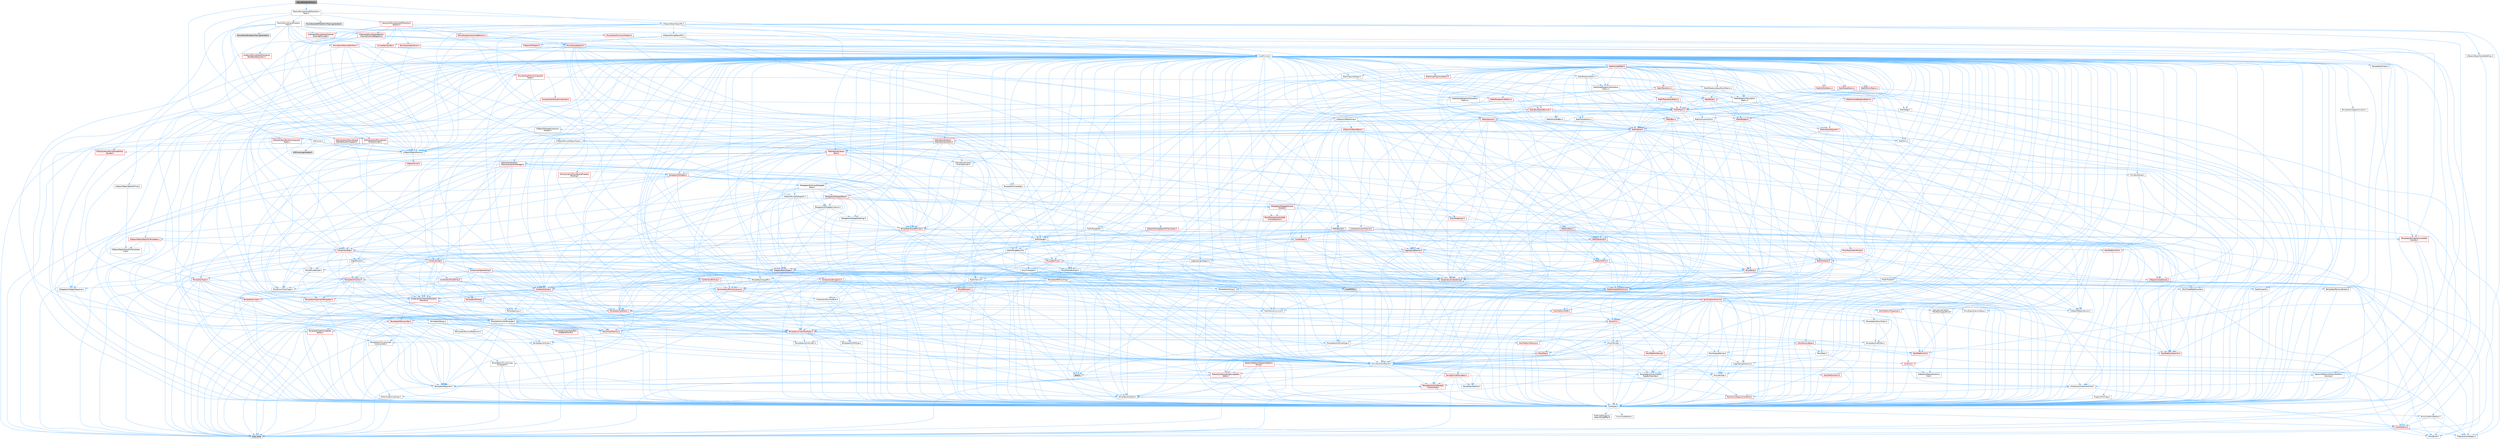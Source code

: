 digraph "MovieSceneHitProxy.h"
{
 // INTERACTIVE_SVG=YES
 // LATEX_PDF_SIZE
  bgcolor="transparent";
  edge [fontname=Helvetica,fontsize=10,labelfontname=Helvetica,labelfontsize=10];
  node [fontname=Helvetica,fontsize=10,shape=box,height=0.2,width=0.4];
  Node1 [id="Node000001",label="MovieSceneHitProxy.h",height=0.2,width=0.4,color="gray40", fillcolor="grey60", style="filled", fontcolor="black",tooltip=" "];
  Node1 -> Node2 [id="edge1_Node000001_Node000002",color="steelblue1",style="solid",tooltip=" "];
  Node2 [id="Node000002",label="HitProxies.h",height=0.2,width=0.4,color="grey40", fillcolor="white", style="filled",URL="$d9/da7/HitProxies_8h.html",tooltip=" "];
  Node2 -> Node3 [id="edge2_Node000002_Node000003",color="steelblue1",style="solid",tooltip=" "];
  Node3 [id="Node000003",label="UObject/ObjectMacros.h",height=0.2,width=0.4,color="grey40", fillcolor="white", style="filled",URL="$d8/d8d/ObjectMacros_8h.html",tooltip=" "];
  Node3 -> Node4 [id="edge3_Node000003_Node000004",color="steelblue1",style="solid",tooltip=" "];
  Node4 [id="Node000004",label="Misc/EnumClassFlags.h",height=0.2,width=0.4,color="grey40", fillcolor="white", style="filled",URL="$d8/de7/EnumClassFlags_8h.html",tooltip=" "];
  Node3 -> Node5 [id="edge4_Node000003_Node000005",color="steelblue1",style="solid",tooltip=" "];
  Node5 [id="Node000005",label="UObject/Script.h",height=0.2,width=0.4,color="red", fillcolor="#FFF0F0", style="filled",URL="$de/dc6/Script_8h.html",tooltip=" "];
  Node5 -> Node6 [id="edge5_Node000005_Node000006",color="steelblue1",style="solid",tooltip=" "];
  Node6 [id="Node000006",label="Delegates/Delegate.h",height=0.2,width=0.4,color="red", fillcolor="#FFF0F0", style="filled",URL="$d4/d80/Delegate_8h.html",tooltip=" "];
  Node6 -> Node7 [id="edge6_Node000006_Node000007",color="steelblue1",style="solid",tooltip=" "];
  Node7 [id="Node000007",label="CoreTypes.h",height=0.2,width=0.4,color="grey40", fillcolor="white", style="filled",URL="$dc/dec/CoreTypes_8h.html",tooltip=" "];
  Node7 -> Node8 [id="edge7_Node000007_Node000008",color="steelblue1",style="solid",tooltip=" "];
  Node8 [id="Node000008",label="HAL/Platform.h",height=0.2,width=0.4,color="red", fillcolor="#FFF0F0", style="filled",URL="$d9/dd0/Platform_8h.html",tooltip=" "];
  Node8 -> Node9 [id="edge8_Node000008_Node000009",color="steelblue1",style="solid",tooltip=" "];
  Node9 [id="Node000009",label="Misc/Build.h",height=0.2,width=0.4,color="grey40", fillcolor="white", style="filled",URL="$d3/dbb/Build_8h.html",tooltip=" "];
  Node8 -> Node11 [id="edge9_Node000008_Node000011",color="steelblue1",style="solid",tooltip=" "];
  Node11 [id="Node000011",label="type_traits",height=0.2,width=0.4,color="grey60", fillcolor="#E0E0E0", style="filled",tooltip=" "];
  Node8 -> Node12 [id="edge10_Node000008_Node000012",color="steelblue1",style="solid",tooltip=" "];
  Node12 [id="Node000012",label="PreprocessorHelpers.h",height=0.2,width=0.4,color="grey40", fillcolor="white", style="filled",URL="$db/ddb/PreprocessorHelpers_8h.html",tooltip=" "];
  Node7 -> Node18 [id="edge11_Node000007_Node000018",color="steelblue1",style="solid",tooltip=" "];
  Node18 [id="Node000018",label="ProfilingDebugging\l/UMemoryDefines.h",height=0.2,width=0.4,color="grey40", fillcolor="white", style="filled",URL="$d2/da2/UMemoryDefines_8h.html",tooltip=" "];
  Node7 -> Node19 [id="edge12_Node000007_Node000019",color="steelblue1",style="solid",tooltip=" "];
  Node19 [id="Node000019",label="Misc/CoreMiscDefines.h",height=0.2,width=0.4,color="grey40", fillcolor="white", style="filled",URL="$da/d38/CoreMiscDefines_8h.html",tooltip=" "];
  Node19 -> Node8 [id="edge13_Node000019_Node000008",color="steelblue1",style="solid",tooltip=" "];
  Node19 -> Node12 [id="edge14_Node000019_Node000012",color="steelblue1",style="solid",tooltip=" "];
  Node7 -> Node20 [id="edge15_Node000007_Node000020",color="steelblue1",style="solid",tooltip=" "];
  Node20 [id="Node000020",label="Misc/CoreDefines.h",height=0.2,width=0.4,color="grey40", fillcolor="white", style="filled",URL="$d3/dd2/CoreDefines_8h.html",tooltip=" "];
  Node6 -> Node21 [id="edge16_Node000006_Node000021",color="steelblue1",style="solid",tooltip=" "];
  Node21 [id="Node000021",label="Misc/AssertionMacros.h",height=0.2,width=0.4,color="grey40", fillcolor="white", style="filled",URL="$d0/dfa/AssertionMacros_8h.html",tooltip=" "];
  Node21 -> Node7 [id="edge17_Node000021_Node000007",color="steelblue1",style="solid",tooltip=" "];
  Node21 -> Node8 [id="edge18_Node000021_Node000008",color="steelblue1",style="solid",tooltip=" "];
  Node21 -> Node22 [id="edge19_Node000021_Node000022",color="steelblue1",style="solid",tooltip=" "];
  Node22 [id="Node000022",label="HAL/PlatformMisc.h",height=0.2,width=0.4,color="red", fillcolor="#FFF0F0", style="filled",URL="$d0/df5/PlatformMisc_8h.html",tooltip=" "];
  Node22 -> Node7 [id="edge20_Node000022_Node000007",color="steelblue1",style="solid",tooltip=" "];
  Node21 -> Node12 [id="edge21_Node000021_Node000012",color="steelblue1",style="solid",tooltip=" "];
  Node21 -> Node57 [id="edge22_Node000021_Node000057",color="steelblue1",style="solid",tooltip=" "];
  Node57 [id="Node000057",label="Templates/EnableIf.h",height=0.2,width=0.4,color="grey40", fillcolor="white", style="filled",URL="$d7/d60/EnableIf_8h.html",tooltip=" "];
  Node57 -> Node7 [id="edge23_Node000057_Node000007",color="steelblue1",style="solid",tooltip=" "];
  Node21 -> Node58 [id="edge24_Node000021_Node000058",color="steelblue1",style="solid",tooltip=" "];
  Node58 [id="Node000058",label="Templates/IsArrayOrRefOf\lTypeByPredicate.h",height=0.2,width=0.4,color="grey40", fillcolor="white", style="filled",URL="$d6/da1/IsArrayOrRefOfTypeByPredicate_8h.html",tooltip=" "];
  Node58 -> Node7 [id="edge25_Node000058_Node000007",color="steelblue1",style="solid",tooltip=" "];
  Node21 -> Node59 [id="edge26_Node000021_Node000059",color="steelblue1",style="solid",tooltip=" "];
  Node59 [id="Node000059",label="Templates/IsValidVariadic\lFunctionArg.h",height=0.2,width=0.4,color="red", fillcolor="#FFF0F0", style="filled",URL="$d0/dc8/IsValidVariadicFunctionArg_8h.html",tooltip=" "];
  Node59 -> Node7 [id="edge27_Node000059_Node000007",color="steelblue1",style="solid",tooltip=" "];
  Node59 -> Node11 [id="edge28_Node000059_Node000011",color="steelblue1",style="solid",tooltip=" "];
  Node21 -> Node61 [id="edge29_Node000021_Node000061",color="steelblue1",style="solid",tooltip=" "];
  Node61 [id="Node000061",label="Traits/IsCharEncodingCompatible\lWith.h",height=0.2,width=0.4,color="red", fillcolor="#FFF0F0", style="filled",URL="$df/dd1/IsCharEncodingCompatibleWith_8h.html",tooltip=" "];
  Node61 -> Node11 [id="edge30_Node000061_Node000011",color="steelblue1",style="solid",tooltip=" "];
  Node21 -> Node63 [id="edge31_Node000021_Node000063",color="steelblue1",style="solid",tooltip=" "];
  Node63 [id="Node000063",label="Misc/VarArgs.h",height=0.2,width=0.4,color="grey40", fillcolor="white", style="filled",URL="$d5/d6f/VarArgs_8h.html",tooltip=" "];
  Node63 -> Node7 [id="edge32_Node000063_Node000007",color="steelblue1",style="solid",tooltip=" "];
  Node21 -> Node64 [id="edge33_Node000021_Node000064",color="steelblue1",style="solid",tooltip=" "];
  Node64 [id="Node000064",label="String/FormatStringSan.h",height=0.2,width=0.4,color="red", fillcolor="#FFF0F0", style="filled",URL="$d3/d8b/FormatStringSan_8h.html",tooltip=" "];
  Node64 -> Node11 [id="edge34_Node000064_Node000011",color="steelblue1",style="solid",tooltip=" "];
  Node64 -> Node7 [id="edge35_Node000064_Node000007",color="steelblue1",style="solid",tooltip=" "];
  Node64 -> Node65 [id="edge36_Node000064_Node000065",color="steelblue1",style="solid",tooltip=" "];
  Node65 [id="Node000065",label="Templates/Requires.h",height=0.2,width=0.4,color="grey40", fillcolor="white", style="filled",URL="$dc/d96/Requires_8h.html",tooltip=" "];
  Node65 -> Node57 [id="edge37_Node000065_Node000057",color="steelblue1",style="solid",tooltip=" "];
  Node65 -> Node11 [id="edge38_Node000065_Node000011",color="steelblue1",style="solid",tooltip=" "];
  Node64 -> Node66 [id="edge39_Node000064_Node000066",color="steelblue1",style="solid",tooltip=" "];
  Node66 [id="Node000066",label="Templates/Identity.h",height=0.2,width=0.4,color="grey40", fillcolor="white", style="filled",URL="$d0/dd5/Identity_8h.html",tooltip=" "];
  Node64 -> Node59 [id="edge40_Node000064_Node000059",color="steelblue1",style="solid",tooltip=" "];
  Node64 -> Node30 [id="edge41_Node000064_Node000030",color="steelblue1",style="solid",tooltip=" "];
  Node30 [id="Node000030",label="Containers/ContainersFwd.h",height=0.2,width=0.4,color="grey40", fillcolor="white", style="filled",URL="$d4/d0a/ContainersFwd_8h.html",tooltip=" "];
  Node30 -> Node8 [id="edge42_Node000030_Node000008",color="steelblue1",style="solid",tooltip=" "];
  Node30 -> Node7 [id="edge43_Node000030_Node000007",color="steelblue1",style="solid",tooltip=" "];
  Node30 -> Node27 [id="edge44_Node000030_Node000027",color="steelblue1",style="solid",tooltip=" "];
  Node27 [id="Node000027",label="Traits/IsContiguousContainer.h",height=0.2,width=0.4,color="red", fillcolor="#FFF0F0", style="filled",URL="$d5/d3c/IsContiguousContainer_8h.html",tooltip=" "];
  Node27 -> Node7 [id="edge45_Node000027_Node000007",color="steelblue1",style="solid",tooltip=" "];
  Node21 -> Node70 [id="edge46_Node000021_Node000070",color="steelblue1",style="solid",tooltip=" "];
  Node70 [id="Node000070",label="atomic",height=0.2,width=0.4,color="grey60", fillcolor="#E0E0E0", style="filled",tooltip=" "];
  Node6 -> Node71 [id="edge47_Node000006_Node000071",color="steelblue1",style="solid",tooltip=" "];
  Node71 [id="Node000071",label="UObject/NameTypes.h",height=0.2,width=0.4,color="red", fillcolor="#FFF0F0", style="filled",URL="$d6/d35/NameTypes_8h.html",tooltip=" "];
  Node71 -> Node7 [id="edge48_Node000071_Node000007",color="steelblue1",style="solid",tooltip=" "];
  Node71 -> Node21 [id="edge49_Node000071_Node000021",color="steelblue1",style="solid",tooltip=" "];
  Node71 -> Node72 [id="edge50_Node000071_Node000072",color="steelblue1",style="solid",tooltip=" "];
  Node72 [id="Node000072",label="HAL/UnrealMemory.h",height=0.2,width=0.4,color="red", fillcolor="#FFF0F0", style="filled",URL="$d9/d96/UnrealMemory_8h.html",tooltip=" "];
  Node72 -> Node7 [id="edge51_Node000072_Node000007",color="steelblue1",style="solid",tooltip=" "];
  Node72 -> Node76 [id="edge52_Node000072_Node000076",color="steelblue1",style="solid",tooltip=" "];
  Node76 [id="Node000076",label="HAL/MemoryBase.h",height=0.2,width=0.4,color="red", fillcolor="#FFF0F0", style="filled",URL="$d6/d9f/MemoryBase_8h.html",tooltip=" "];
  Node76 -> Node7 [id="edge53_Node000076_Node000007",color="steelblue1",style="solid",tooltip=" "];
  Node76 -> Node50 [id="edge54_Node000076_Node000050",color="steelblue1",style="solid",tooltip=" "];
  Node50 [id="Node000050",label="HAL/PlatformAtomics.h",height=0.2,width=0.4,color="red", fillcolor="#FFF0F0", style="filled",URL="$d3/d36/PlatformAtomics_8h.html",tooltip=" "];
  Node50 -> Node7 [id="edge55_Node000050_Node000007",color="steelblue1",style="solid",tooltip=" "];
  Node76 -> Node34 [id="edge56_Node000076_Node000034",color="steelblue1",style="solid",tooltip=" "];
  Node34 [id="Node000034",label="HAL/PlatformCrt.h",height=0.2,width=0.4,color="red", fillcolor="#FFF0F0", style="filled",URL="$d8/d75/PlatformCrt_8h.html",tooltip=" "];
  Node76 -> Node77 [id="edge57_Node000076_Node000077",color="steelblue1",style="solid",tooltip=" "];
  Node77 [id="Node000077",label="Misc/Exec.h",height=0.2,width=0.4,color="grey40", fillcolor="white", style="filled",URL="$de/ddb/Exec_8h.html",tooltip=" "];
  Node77 -> Node7 [id="edge58_Node000077_Node000007",color="steelblue1",style="solid",tooltip=" "];
  Node77 -> Node21 [id="edge59_Node000077_Node000021",color="steelblue1",style="solid",tooltip=" "];
  Node76 -> Node78 [id="edge60_Node000076_Node000078",color="steelblue1",style="solid",tooltip=" "];
  Node78 [id="Node000078",label="Misc/OutputDevice.h",height=0.2,width=0.4,color="grey40", fillcolor="white", style="filled",URL="$d7/d32/OutputDevice_8h.html",tooltip=" "];
  Node78 -> Node29 [id="edge61_Node000078_Node000029",color="steelblue1",style="solid",tooltip=" "];
  Node29 [id="Node000029",label="CoreFwd.h",height=0.2,width=0.4,color="red", fillcolor="#FFF0F0", style="filled",URL="$d1/d1e/CoreFwd_8h.html",tooltip=" "];
  Node29 -> Node7 [id="edge62_Node000029_Node000007",color="steelblue1",style="solid",tooltip=" "];
  Node29 -> Node30 [id="edge63_Node000029_Node000030",color="steelblue1",style="solid",tooltip=" "];
  Node29 -> Node32 [id="edge64_Node000029_Node000032",color="steelblue1",style="solid",tooltip=" "];
  Node32 [id="Node000032",label="UObject/UObjectHierarchy\lFwd.h",height=0.2,width=0.4,color="grey40", fillcolor="white", style="filled",URL="$d3/d13/UObjectHierarchyFwd_8h.html",tooltip=" "];
  Node78 -> Node7 [id="edge65_Node000078_Node000007",color="steelblue1",style="solid",tooltip=" "];
  Node78 -> Node79 [id="edge66_Node000078_Node000079",color="steelblue1",style="solid",tooltip=" "];
  Node79 [id="Node000079",label="Logging/LogVerbosity.h",height=0.2,width=0.4,color="grey40", fillcolor="white", style="filled",URL="$d2/d8f/LogVerbosity_8h.html",tooltip=" "];
  Node79 -> Node7 [id="edge67_Node000079_Node000007",color="steelblue1",style="solid",tooltip=" "];
  Node78 -> Node63 [id="edge68_Node000078_Node000063",color="steelblue1",style="solid",tooltip=" "];
  Node78 -> Node58 [id="edge69_Node000078_Node000058",color="steelblue1",style="solid",tooltip=" "];
  Node78 -> Node59 [id="edge70_Node000078_Node000059",color="steelblue1",style="solid",tooltip=" "];
  Node78 -> Node61 [id="edge71_Node000078_Node000061",color="steelblue1",style="solid",tooltip=" "];
  Node72 -> Node89 [id="edge72_Node000072_Node000089",color="steelblue1",style="solid",tooltip=" "];
  Node89 [id="Node000089",label="HAL/PlatformMemory.h",height=0.2,width=0.4,color="red", fillcolor="#FFF0F0", style="filled",URL="$de/d68/PlatformMemory_8h.html",tooltip=" "];
  Node89 -> Node7 [id="edge73_Node000089_Node000007",color="steelblue1",style="solid",tooltip=" "];
  Node72 -> Node92 [id="edge74_Node000072_Node000092",color="steelblue1",style="solid",tooltip=" "];
  Node92 [id="Node000092",label="Templates/IsPointer.h",height=0.2,width=0.4,color="grey40", fillcolor="white", style="filled",URL="$d7/d05/IsPointer_8h.html",tooltip=" "];
  Node92 -> Node7 [id="edge75_Node000092_Node000007",color="steelblue1",style="solid",tooltip=" "];
  Node71 -> Node93 [id="edge76_Node000071_Node000093",color="steelblue1",style="solid",tooltip=" "];
  Node93 [id="Node000093",label="Templates/UnrealTypeTraits.h",height=0.2,width=0.4,color="red", fillcolor="#FFF0F0", style="filled",URL="$d2/d2d/UnrealTypeTraits_8h.html",tooltip=" "];
  Node93 -> Node7 [id="edge77_Node000093_Node000007",color="steelblue1",style="solid",tooltip=" "];
  Node93 -> Node92 [id="edge78_Node000093_Node000092",color="steelblue1",style="solid",tooltip=" "];
  Node93 -> Node21 [id="edge79_Node000093_Node000021",color="steelblue1",style="solid",tooltip=" "];
  Node93 -> Node85 [id="edge80_Node000093_Node000085",color="steelblue1",style="solid",tooltip=" "];
  Node85 [id="Node000085",label="Templates/AndOrNot.h",height=0.2,width=0.4,color="grey40", fillcolor="white", style="filled",URL="$db/d0a/AndOrNot_8h.html",tooltip=" "];
  Node85 -> Node7 [id="edge81_Node000085_Node000007",color="steelblue1",style="solid",tooltip=" "];
  Node93 -> Node57 [id="edge82_Node000093_Node000057",color="steelblue1",style="solid",tooltip=" "];
  Node93 -> Node94 [id="edge83_Node000093_Node000094",color="steelblue1",style="solid",tooltip=" "];
  Node94 [id="Node000094",label="Templates/IsArithmetic.h",height=0.2,width=0.4,color="grey40", fillcolor="white", style="filled",URL="$d2/d5d/IsArithmetic_8h.html",tooltip=" "];
  Node94 -> Node7 [id="edge84_Node000094_Node000007",color="steelblue1",style="solid",tooltip=" "];
  Node93 -> Node96 [id="edge85_Node000093_Node000096",color="steelblue1",style="solid",tooltip=" "];
  Node96 [id="Node000096",label="Templates/IsPODType.h",height=0.2,width=0.4,color="grey40", fillcolor="white", style="filled",URL="$d7/db1/IsPODType_8h.html",tooltip=" "];
  Node96 -> Node7 [id="edge86_Node000096_Node000007",color="steelblue1",style="solid",tooltip=" "];
  Node93 -> Node97 [id="edge87_Node000093_Node000097",color="steelblue1",style="solid",tooltip=" "];
  Node97 [id="Node000097",label="Templates/IsUECoreType.h",height=0.2,width=0.4,color="grey40", fillcolor="white", style="filled",URL="$d1/db8/IsUECoreType_8h.html",tooltip=" "];
  Node97 -> Node7 [id="edge88_Node000097_Node000007",color="steelblue1",style="solid",tooltip=" "];
  Node97 -> Node11 [id="edge89_Node000097_Node000011",color="steelblue1",style="solid",tooltip=" "];
  Node93 -> Node86 [id="edge90_Node000093_Node000086",color="steelblue1",style="solid",tooltip=" "];
  Node86 [id="Node000086",label="Templates/IsTriviallyCopy\lConstructible.h",height=0.2,width=0.4,color="grey40", fillcolor="white", style="filled",URL="$d3/d78/IsTriviallyCopyConstructible_8h.html",tooltip=" "];
  Node86 -> Node7 [id="edge91_Node000086_Node000007",color="steelblue1",style="solid",tooltip=" "];
  Node86 -> Node11 [id="edge92_Node000086_Node000011",color="steelblue1",style="solid",tooltip=" "];
  Node71 -> Node98 [id="edge93_Node000071_Node000098",color="steelblue1",style="solid",tooltip=" "];
  Node98 [id="Node000098",label="Templates/UnrealTemplate.h",height=0.2,width=0.4,color="grey40", fillcolor="white", style="filled",URL="$d4/d24/UnrealTemplate_8h.html",tooltip=" "];
  Node98 -> Node7 [id="edge94_Node000098_Node000007",color="steelblue1",style="solid",tooltip=" "];
  Node98 -> Node92 [id="edge95_Node000098_Node000092",color="steelblue1",style="solid",tooltip=" "];
  Node98 -> Node72 [id="edge96_Node000098_Node000072",color="steelblue1",style="solid",tooltip=" "];
  Node98 -> Node99 [id="edge97_Node000098_Node000099",color="steelblue1",style="solid",tooltip=" "];
  Node99 [id="Node000099",label="Templates/CopyQualifiers\lAndRefsFromTo.h",height=0.2,width=0.4,color="red", fillcolor="#FFF0F0", style="filled",URL="$d3/db3/CopyQualifiersAndRefsFromTo_8h.html",tooltip=" "];
  Node98 -> Node93 [id="edge98_Node000098_Node000093",color="steelblue1",style="solid",tooltip=" "];
  Node98 -> Node101 [id="edge99_Node000098_Node000101",color="steelblue1",style="solid",tooltip=" "];
  Node101 [id="Node000101",label="Templates/RemoveReference.h",height=0.2,width=0.4,color="grey40", fillcolor="white", style="filled",URL="$da/dbe/RemoveReference_8h.html",tooltip=" "];
  Node101 -> Node7 [id="edge100_Node000101_Node000007",color="steelblue1",style="solid",tooltip=" "];
  Node98 -> Node65 [id="edge101_Node000098_Node000065",color="steelblue1",style="solid",tooltip=" "];
  Node98 -> Node102 [id="edge102_Node000098_Node000102",color="steelblue1",style="solid",tooltip=" "];
  Node102 [id="Node000102",label="Templates/TypeCompatible\lBytes.h",height=0.2,width=0.4,color="red", fillcolor="#FFF0F0", style="filled",URL="$df/d0a/TypeCompatibleBytes_8h.html",tooltip=" "];
  Node102 -> Node7 [id="edge103_Node000102_Node000007",color="steelblue1",style="solid",tooltip=" "];
  Node102 -> Node11 [id="edge104_Node000102_Node000011",color="steelblue1",style="solid",tooltip=" "];
  Node98 -> Node66 [id="edge105_Node000098_Node000066",color="steelblue1",style="solid",tooltip=" "];
  Node98 -> Node27 [id="edge106_Node000098_Node000027",color="steelblue1",style="solid",tooltip=" "];
  Node98 -> Node103 [id="edge107_Node000098_Node000103",color="steelblue1",style="solid",tooltip=" "];
  Node103 [id="Node000103",label="Traits/UseBitwiseSwap.h",height=0.2,width=0.4,color="grey40", fillcolor="white", style="filled",URL="$db/df3/UseBitwiseSwap_8h.html",tooltip=" "];
  Node103 -> Node7 [id="edge108_Node000103_Node000007",color="steelblue1",style="solid",tooltip=" "];
  Node103 -> Node11 [id="edge109_Node000103_Node000011",color="steelblue1",style="solid",tooltip=" "];
  Node98 -> Node11 [id="edge110_Node000098_Node000011",color="steelblue1",style="solid",tooltip=" "];
  Node71 -> Node104 [id="edge111_Node000071_Node000104",color="steelblue1",style="solid",tooltip=" "];
  Node104 [id="Node000104",label="Containers/UnrealString.h",height=0.2,width=0.4,color="red", fillcolor="#FFF0F0", style="filled",URL="$d5/dba/UnrealString_8h.html",tooltip=" "];
  Node71 -> Node111 [id="edge112_Node000071_Node000111",color="steelblue1",style="solid",tooltip=" "];
  Node111 [id="Node000111",label="Containers/StringConv.h",height=0.2,width=0.4,color="red", fillcolor="#FFF0F0", style="filled",URL="$d3/ddf/StringConv_8h.html",tooltip=" "];
  Node111 -> Node7 [id="edge113_Node000111_Node000007",color="steelblue1",style="solid",tooltip=" "];
  Node111 -> Node21 [id="edge114_Node000111_Node000021",color="steelblue1",style="solid",tooltip=" "];
  Node111 -> Node112 [id="edge115_Node000111_Node000112",color="steelblue1",style="solid",tooltip=" "];
  Node112 [id="Node000112",label="Containers/ContainerAllocation\lPolicies.h",height=0.2,width=0.4,color="red", fillcolor="#FFF0F0", style="filled",URL="$d7/dff/ContainerAllocationPolicies_8h.html",tooltip=" "];
  Node112 -> Node7 [id="edge116_Node000112_Node000007",color="steelblue1",style="solid",tooltip=" "];
  Node112 -> Node112 [id="edge117_Node000112_Node000112",color="steelblue1",style="solid",tooltip=" "];
  Node112 -> Node114 [id="edge118_Node000112_Node000114",color="steelblue1",style="solid",tooltip=" "];
  Node114 [id="Node000114",label="HAL/PlatformMath.h",height=0.2,width=0.4,color="red", fillcolor="#FFF0F0", style="filled",URL="$dc/d53/PlatformMath_8h.html",tooltip=" "];
  Node114 -> Node7 [id="edge119_Node000114_Node000007",color="steelblue1",style="solid",tooltip=" "];
  Node112 -> Node72 [id="edge120_Node000112_Node000072",color="steelblue1",style="solid",tooltip=" "];
  Node112 -> Node44 [id="edge121_Node000112_Node000044",color="steelblue1",style="solid",tooltip=" "];
  Node44 [id="Node000044",label="Math/NumericLimits.h",height=0.2,width=0.4,color="grey40", fillcolor="white", style="filled",URL="$df/d1b/NumericLimits_8h.html",tooltip=" "];
  Node44 -> Node7 [id="edge122_Node000044_Node000007",color="steelblue1",style="solid",tooltip=" "];
  Node112 -> Node21 [id="edge123_Node000112_Node000021",color="steelblue1",style="solid",tooltip=" "];
  Node112 -> Node123 [id="edge124_Node000112_Node000123",color="steelblue1",style="solid",tooltip=" "];
  Node123 [id="Node000123",label="Templates/MemoryOps.h",height=0.2,width=0.4,color="red", fillcolor="#FFF0F0", style="filled",URL="$db/dea/MemoryOps_8h.html",tooltip=" "];
  Node123 -> Node7 [id="edge125_Node000123_Node000007",color="steelblue1",style="solid",tooltip=" "];
  Node123 -> Node72 [id="edge126_Node000123_Node000072",color="steelblue1",style="solid",tooltip=" "];
  Node123 -> Node87 [id="edge127_Node000123_Node000087",color="steelblue1",style="solid",tooltip=" "];
  Node87 [id="Node000087",label="Templates/IsTriviallyCopy\lAssignable.h",height=0.2,width=0.4,color="grey40", fillcolor="white", style="filled",URL="$d2/df2/IsTriviallyCopyAssignable_8h.html",tooltip=" "];
  Node87 -> Node7 [id="edge128_Node000087_Node000007",color="steelblue1",style="solid",tooltip=" "];
  Node87 -> Node11 [id="edge129_Node000087_Node000011",color="steelblue1",style="solid",tooltip=" "];
  Node123 -> Node86 [id="edge130_Node000123_Node000086",color="steelblue1",style="solid",tooltip=" "];
  Node123 -> Node65 [id="edge131_Node000123_Node000065",color="steelblue1",style="solid",tooltip=" "];
  Node123 -> Node93 [id="edge132_Node000123_Node000093",color="steelblue1",style="solid",tooltip=" "];
  Node123 -> Node103 [id="edge133_Node000123_Node000103",color="steelblue1",style="solid",tooltip=" "];
  Node123 -> Node11 [id="edge134_Node000123_Node000011",color="steelblue1",style="solid",tooltip=" "];
  Node112 -> Node102 [id="edge135_Node000112_Node000102",color="steelblue1",style="solid",tooltip=" "];
  Node112 -> Node11 [id="edge136_Node000112_Node000011",color="steelblue1",style="solid",tooltip=" "];
  Node111 -> Node124 [id="edge137_Node000111_Node000124",color="steelblue1",style="solid",tooltip=" "];
  Node124 [id="Node000124",label="Containers/Array.h",height=0.2,width=0.4,color="red", fillcolor="#FFF0F0", style="filled",URL="$df/dd0/Array_8h.html",tooltip=" "];
  Node124 -> Node7 [id="edge138_Node000124_Node000007",color="steelblue1",style="solid",tooltip=" "];
  Node124 -> Node21 [id="edge139_Node000124_Node000021",color="steelblue1",style="solid",tooltip=" "];
  Node124 -> Node72 [id="edge140_Node000124_Node000072",color="steelblue1",style="solid",tooltip=" "];
  Node124 -> Node93 [id="edge141_Node000124_Node000093",color="steelblue1",style="solid",tooltip=" "];
  Node124 -> Node98 [id="edge142_Node000124_Node000098",color="steelblue1",style="solid",tooltip=" "];
  Node124 -> Node112 [id="edge143_Node000124_Node000112",color="steelblue1",style="solid",tooltip=" "];
  Node124 -> Node131 [id="edge144_Node000124_Node000131",color="steelblue1",style="solid",tooltip=" "];
  Node131 [id="Node000131",label="Serialization/Archive.h",height=0.2,width=0.4,color="red", fillcolor="#FFF0F0", style="filled",URL="$d7/d3b/Archive_8h.html",tooltip=" "];
  Node131 -> Node29 [id="edge145_Node000131_Node000029",color="steelblue1",style="solid",tooltip=" "];
  Node131 -> Node7 [id="edge146_Node000131_Node000007",color="steelblue1",style="solid",tooltip=" "];
  Node131 -> Node132 [id="edge147_Node000131_Node000132",color="steelblue1",style="solid",tooltip=" "];
  Node132 [id="Node000132",label="HAL/PlatformProperties.h",height=0.2,width=0.4,color="red", fillcolor="#FFF0F0", style="filled",URL="$d9/db0/PlatformProperties_8h.html",tooltip=" "];
  Node132 -> Node7 [id="edge148_Node000132_Node000007",color="steelblue1",style="solid",tooltip=" "];
  Node131 -> Node135 [id="edge149_Node000131_Node000135",color="steelblue1",style="solid",tooltip=" "];
  Node135 [id="Node000135",label="Internationalization\l/TextNamespaceFwd.h",height=0.2,width=0.4,color="grey40", fillcolor="white", style="filled",URL="$d8/d97/TextNamespaceFwd_8h.html",tooltip=" "];
  Node135 -> Node7 [id="edge150_Node000135_Node000007",color="steelblue1",style="solid",tooltip=" "];
  Node131 -> Node21 [id="edge151_Node000131_Node000021",color="steelblue1",style="solid",tooltip=" "];
  Node131 -> Node9 [id="edge152_Node000131_Node000009",color="steelblue1",style="solid",tooltip=" "];
  Node131 -> Node136 [id="edge153_Node000131_Node000136",color="steelblue1",style="solid",tooltip=" "];
  Node136 [id="Node000136",label="Misc/EngineVersionBase.h",height=0.2,width=0.4,color="grey40", fillcolor="white", style="filled",URL="$d5/d2b/EngineVersionBase_8h.html",tooltip=" "];
  Node136 -> Node7 [id="edge154_Node000136_Node000007",color="steelblue1",style="solid",tooltip=" "];
  Node131 -> Node63 [id="edge155_Node000131_Node000063",color="steelblue1",style="solid",tooltip=" "];
  Node131 -> Node57 [id="edge156_Node000131_Node000057",color="steelblue1",style="solid",tooltip=" "];
  Node131 -> Node58 [id="edge157_Node000131_Node000058",color="steelblue1",style="solid",tooltip=" "];
  Node131 -> Node139 [id="edge158_Node000131_Node000139",color="steelblue1",style="solid",tooltip=" "];
  Node139 [id="Node000139",label="Templates/IsEnumClass.h",height=0.2,width=0.4,color="grey40", fillcolor="white", style="filled",URL="$d7/d15/IsEnumClass_8h.html",tooltip=" "];
  Node139 -> Node7 [id="edge159_Node000139_Node000007",color="steelblue1",style="solid",tooltip=" "];
  Node139 -> Node85 [id="edge160_Node000139_Node000085",color="steelblue1",style="solid",tooltip=" "];
  Node131 -> Node59 [id="edge161_Node000131_Node000059",color="steelblue1",style="solid",tooltip=" "];
  Node131 -> Node98 [id="edge162_Node000131_Node000098",color="steelblue1",style="solid",tooltip=" "];
  Node131 -> Node61 [id="edge163_Node000131_Node000061",color="steelblue1",style="solid",tooltip=" "];
  Node131 -> Node140 [id="edge164_Node000131_Node000140",color="steelblue1",style="solid",tooltip=" "];
  Node140 [id="Node000140",label="UObject/ObjectVersion.h",height=0.2,width=0.4,color="grey40", fillcolor="white", style="filled",URL="$da/d63/ObjectVersion_8h.html",tooltip=" "];
  Node140 -> Node7 [id="edge165_Node000140_Node000007",color="steelblue1",style="solid",tooltip=" "];
  Node124 -> Node157 [id="edge166_Node000124_Node000157",color="steelblue1",style="solid",tooltip=" "];
  Node157 [id="Node000157",label="Templates/Invoke.h",height=0.2,width=0.4,color="red", fillcolor="#FFF0F0", style="filled",URL="$d7/deb/Invoke_8h.html",tooltip=" "];
  Node157 -> Node7 [id="edge167_Node000157_Node000007",color="steelblue1",style="solid",tooltip=" "];
  Node157 -> Node98 [id="edge168_Node000157_Node000098",color="steelblue1",style="solid",tooltip=" "];
  Node157 -> Node11 [id="edge169_Node000157_Node000011",color="steelblue1",style="solid",tooltip=" "];
  Node124 -> Node162 [id="edge170_Node000124_Node000162",color="steelblue1",style="solid",tooltip=" "];
  Node162 [id="Node000162",label="Templates/Less.h",height=0.2,width=0.4,color="grey40", fillcolor="white", style="filled",URL="$de/dc8/Less_8h.html",tooltip=" "];
  Node162 -> Node7 [id="edge171_Node000162_Node000007",color="steelblue1",style="solid",tooltip=" "];
  Node162 -> Node98 [id="edge172_Node000162_Node000098",color="steelblue1",style="solid",tooltip=" "];
  Node124 -> Node65 [id="edge173_Node000124_Node000065",color="steelblue1",style="solid",tooltip=" "];
  Node124 -> Node170 [id="edge174_Node000124_Node000170",color="steelblue1",style="solid",tooltip=" "];
  Node170 [id="Node000170",label="Templates/Sorting.h",height=0.2,width=0.4,color="red", fillcolor="#FFF0F0", style="filled",URL="$d3/d9e/Sorting_8h.html",tooltip=" "];
  Node170 -> Node7 [id="edge175_Node000170_Node000007",color="steelblue1",style="solid",tooltip=" "];
  Node170 -> Node114 [id="edge176_Node000170_Node000114",color="steelblue1",style="solid",tooltip=" "];
  Node170 -> Node162 [id="edge177_Node000170_Node000162",color="steelblue1",style="solid",tooltip=" "];
  Node124 -> Node174 [id="edge178_Node000124_Node000174",color="steelblue1",style="solid",tooltip=" "];
  Node174 [id="Node000174",label="Templates/AlignmentTemplates.h",height=0.2,width=0.4,color="red", fillcolor="#FFF0F0", style="filled",URL="$dd/d32/AlignmentTemplates_8h.html",tooltip=" "];
  Node174 -> Node7 [id="edge179_Node000174_Node000007",color="steelblue1",style="solid",tooltip=" "];
  Node174 -> Node92 [id="edge180_Node000174_Node000092",color="steelblue1",style="solid",tooltip=" "];
  Node124 -> Node11 [id="edge181_Node000124_Node000011",color="steelblue1",style="solid",tooltip=" "];
  Node111 -> Node148 [id="edge182_Node000111_Node000148",color="steelblue1",style="solid",tooltip=" "];
  Node148 [id="Node000148",label="Misc/CString.h",height=0.2,width=0.4,color="grey40", fillcolor="white", style="filled",URL="$d2/d49/CString_8h.html",tooltip=" "];
  Node148 -> Node7 [id="edge183_Node000148_Node000007",color="steelblue1",style="solid",tooltip=" "];
  Node148 -> Node34 [id="edge184_Node000148_Node000034",color="steelblue1",style="solid",tooltip=" "];
  Node148 -> Node74 [id="edge185_Node000148_Node000074",color="steelblue1",style="solid",tooltip=" "];
  Node74 [id="Node000074",label="HAL/PlatformString.h",height=0.2,width=0.4,color="red", fillcolor="#FFF0F0", style="filled",URL="$db/db5/PlatformString_8h.html",tooltip=" "];
  Node74 -> Node7 [id="edge186_Node000074_Node000007",color="steelblue1",style="solid",tooltip=" "];
  Node148 -> Node21 [id="edge187_Node000148_Node000021",color="steelblue1",style="solid",tooltip=" "];
  Node148 -> Node149 [id="edge188_Node000148_Node000149",color="steelblue1",style="solid",tooltip=" "];
  Node149 [id="Node000149",label="Misc/Char.h",height=0.2,width=0.4,color="red", fillcolor="#FFF0F0", style="filled",URL="$d0/d58/Char_8h.html",tooltip=" "];
  Node149 -> Node7 [id="edge189_Node000149_Node000007",color="steelblue1",style="solid",tooltip=" "];
  Node149 -> Node11 [id="edge190_Node000149_Node000011",color="steelblue1",style="solid",tooltip=" "];
  Node148 -> Node63 [id="edge191_Node000148_Node000063",color="steelblue1",style="solid",tooltip=" "];
  Node148 -> Node58 [id="edge192_Node000148_Node000058",color="steelblue1",style="solid",tooltip=" "];
  Node148 -> Node59 [id="edge193_Node000148_Node000059",color="steelblue1",style="solid",tooltip=" "];
  Node148 -> Node61 [id="edge194_Node000148_Node000061",color="steelblue1",style="solid",tooltip=" "];
  Node111 -> Node175 [id="edge195_Node000111_Node000175",color="steelblue1",style="solid",tooltip=" "];
  Node175 [id="Node000175",label="Templates/IsArray.h",height=0.2,width=0.4,color="grey40", fillcolor="white", style="filled",URL="$d8/d8d/IsArray_8h.html",tooltip=" "];
  Node175 -> Node7 [id="edge196_Node000175_Node000007",color="steelblue1",style="solid",tooltip=" "];
  Node111 -> Node98 [id="edge197_Node000111_Node000098",color="steelblue1",style="solid",tooltip=" "];
  Node111 -> Node93 [id="edge198_Node000111_Node000093",color="steelblue1",style="solid",tooltip=" "];
  Node111 -> Node61 [id="edge199_Node000111_Node000061",color="steelblue1",style="solid",tooltip=" "];
  Node111 -> Node27 [id="edge200_Node000111_Node000027",color="steelblue1",style="solid",tooltip=" "];
  Node111 -> Node11 [id="edge201_Node000111_Node000011",color="steelblue1",style="solid",tooltip=" "];
  Node71 -> Node176 [id="edge202_Node000071_Node000176",color="steelblue1",style="solid",tooltip=" "];
  Node176 [id="Node000176",label="UObject/UnrealNames.h",height=0.2,width=0.4,color="red", fillcolor="#FFF0F0", style="filled",URL="$d8/db1/UnrealNames_8h.html",tooltip=" "];
  Node176 -> Node7 [id="edge203_Node000176_Node000007",color="steelblue1",style="solid",tooltip=" "];
  Node71 -> Node142 [id="edge204_Node000071_Node000142",color="steelblue1",style="solid",tooltip=" "];
  Node142 [id="Node000142",label="Serialization/MemoryLayout.h",height=0.2,width=0.4,color="red", fillcolor="#FFF0F0", style="filled",URL="$d7/d66/MemoryLayout_8h.html",tooltip=" "];
  Node142 -> Node145 [id="edge205_Node000142_Node000145",color="steelblue1",style="solid",tooltip=" "];
  Node145 [id="Node000145",label="Containers/EnumAsByte.h",height=0.2,width=0.4,color="grey40", fillcolor="white", style="filled",URL="$d6/d9a/EnumAsByte_8h.html",tooltip=" "];
  Node145 -> Node7 [id="edge206_Node000145_Node000007",color="steelblue1",style="solid",tooltip=" "];
  Node145 -> Node96 [id="edge207_Node000145_Node000096",color="steelblue1",style="solid",tooltip=" "];
  Node145 -> Node146 [id="edge208_Node000145_Node000146",color="steelblue1",style="solid",tooltip=" "];
  Node146 [id="Node000146",label="Templates/TypeHash.h",height=0.2,width=0.4,color="red", fillcolor="#FFF0F0", style="filled",URL="$d1/d62/TypeHash_8h.html",tooltip=" "];
  Node146 -> Node7 [id="edge209_Node000146_Node000007",color="steelblue1",style="solid",tooltip=" "];
  Node146 -> Node65 [id="edge210_Node000146_Node000065",color="steelblue1",style="solid",tooltip=" "];
  Node146 -> Node147 [id="edge211_Node000146_Node000147",color="steelblue1",style="solid",tooltip=" "];
  Node147 [id="Node000147",label="Misc/Crc.h",height=0.2,width=0.4,color="red", fillcolor="#FFF0F0", style="filled",URL="$d4/dd2/Crc_8h.html",tooltip=" "];
  Node147 -> Node7 [id="edge212_Node000147_Node000007",color="steelblue1",style="solid",tooltip=" "];
  Node147 -> Node74 [id="edge213_Node000147_Node000074",color="steelblue1",style="solid",tooltip=" "];
  Node147 -> Node21 [id="edge214_Node000147_Node000021",color="steelblue1",style="solid",tooltip=" "];
  Node147 -> Node148 [id="edge215_Node000147_Node000148",color="steelblue1",style="solid",tooltip=" "];
  Node147 -> Node149 [id="edge216_Node000147_Node000149",color="steelblue1",style="solid",tooltip=" "];
  Node147 -> Node93 [id="edge217_Node000147_Node000093",color="steelblue1",style="solid",tooltip=" "];
  Node146 -> Node11 [id="edge218_Node000146_Node000011",color="steelblue1",style="solid",tooltip=" "];
  Node142 -> Node72 [id="edge219_Node000142_Node000072",color="steelblue1",style="solid",tooltip=" "];
  Node142 -> Node57 [id="edge220_Node000142_Node000057",color="steelblue1",style="solid",tooltip=" "];
  Node142 -> Node98 [id="edge221_Node000142_Node000098",color="steelblue1",style="solid",tooltip=" "];
  Node6 -> Node184 [id="edge222_Node000006_Node000184",color="steelblue1",style="solid",tooltip=" "];
  Node184 [id="Node000184",label="Templates/SharedPointer.h",height=0.2,width=0.4,color="red", fillcolor="#FFF0F0", style="filled",URL="$d2/d17/SharedPointer_8h.html",tooltip=" "];
  Node184 -> Node7 [id="edge223_Node000184_Node000007",color="steelblue1",style="solid",tooltip=" "];
  Node184 -> Node185 [id="edge224_Node000184_Node000185",color="steelblue1",style="solid",tooltip=" "];
  Node185 [id="Node000185",label="Templates/PointerIsConvertible\lFromTo.h",height=0.2,width=0.4,color="red", fillcolor="#FFF0F0", style="filled",URL="$d6/d65/PointerIsConvertibleFromTo_8h.html",tooltip=" "];
  Node185 -> Node7 [id="edge225_Node000185_Node000007",color="steelblue1",style="solid",tooltip=" "];
  Node185 -> Node11 [id="edge226_Node000185_Node000011",color="steelblue1",style="solid",tooltip=" "];
  Node184 -> Node21 [id="edge227_Node000184_Node000021",color="steelblue1",style="solid",tooltip=" "];
  Node184 -> Node72 [id="edge228_Node000184_Node000072",color="steelblue1",style="solid",tooltip=" "];
  Node184 -> Node124 [id="edge229_Node000184_Node000124",color="steelblue1",style="solid",tooltip=" "];
  Node184 -> Node186 [id="edge230_Node000184_Node000186",color="steelblue1",style="solid",tooltip=" "];
  Node186 [id="Node000186",label="Containers/Map.h",height=0.2,width=0.4,color="red", fillcolor="#FFF0F0", style="filled",URL="$df/d79/Map_8h.html",tooltip=" "];
  Node186 -> Node7 [id="edge231_Node000186_Node000007",color="steelblue1",style="solid",tooltip=" "];
  Node186 -> Node187 [id="edge232_Node000186_Node000187",color="steelblue1",style="solid",tooltip=" "];
  Node187 [id="Node000187",label="Algo/Reverse.h",height=0.2,width=0.4,color="grey40", fillcolor="white", style="filled",URL="$d5/d93/Reverse_8h.html",tooltip=" "];
  Node187 -> Node7 [id="edge233_Node000187_Node000007",color="steelblue1",style="solid",tooltip=" "];
  Node187 -> Node98 [id="edge234_Node000187_Node000098",color="steelblue1",style="solid",tooltip=" "];
  Node186 -> Node188 [id="edge235_Node000186_Node000188",color="steelblue1",style="solid",tooltip=" "];
  Node188 [id="Node000188",label="Containers/Set.h",height=0.2,width=0.4,color="red", fillcolor="#FFF0F0", style="filled",URL="$d4/d45/Set_8h.html",tooltip=" "];
  Node188 -> Node112 [id="edge236_Node000188_Node000112",color="steelblue1",style="solid",tooltip=" "];
  Node188 -> Node190 [id="edge237_Node000188_Node000190",color="steelblue1",style="solid",tooltip=" "];
  Node190 [id="Node000190",label="Containers/SparseArray.h",height=0.2,width=0.4,color="red", fillcolor="#FFF0F0", style="filled",URL="$d5/dbf/SparseArray_8h.html",tooltip=" "];
  Node190 -> Node7 [id="edge238_Node000190_Node000007",color="steelblue1",style="solid",tooltip=" "];
  Node190 -> Node21 [id="edge239_Node000190_Node000021",color="steelblue1",style="solid",tooltip=" "];
  Node190 -> Node72 [id="edge240_Node000190_Node000072",color="steelblue1",style="solid",tooltip=" "];
  Node190 -> Node93 [id="edge241_Node000190_Node000093",color="steelblue1",style="solid",tooltip=" "];
  Node190 -> Node98 [id="edge242_Node000190_Node000098",color="steelblue1",style="solid",tooltip=" "];
  Node190 -> Node112 [id="edge243_Node000190_Node000112",color="steelblue1",style="solid",tooltip=" "];
  Node190 -> Node162 [id="edge244_Node000190_Node000162",color="steelblue1",style="solid",tooltip=" "];
  Node190 -> Node124 [id="edge245_Node000190_Node000124",color="steelblue1",style="solid",tooltip=" "];
  Node190 -> Node173 [id="edge246_Node000190_Node000173",color="steelblue1",style="solid",tooltip=" "];
  Node173 [id="Node000173",label="Math/UnrealMathUtility.h",height=0.2,width=0.4,color="red", fillcolor="#FFF0F0", style="filled",URL="$db/db8/UnrealMathUtility_8h.html",tooltip=" "];
  Node173 -> Node7 [id="edge247_Node000173_Node000007",color="steelblue1",style="solid",tooltip=" "];
  Node173 -> Node21 [id="edge248_Node000173_Node000021",color="steelblue1",style="solid",tooltip=" "];
  Node173 -> Node114 [id="edge249_Node000173_Node000114",color="steelblue1",style="solid",tooltip=" "];
  Node173 -> Node66 [id="edge250_Node000173_Node000066",color="steelblue1",style="solid",tooltip=" "];
  Node173 -> Node65 [id="edge251_Node000173_Node000065",color="steelblue1",style="solid",tooltip=" "];
  Node190 -> Node191 [id="edge252_Node000190_Node000191",color="steelblue1",style="solid",tooltip=" "];
  Node191 [id="Node000191",label="Containers/ScriptArray.h",height=0.2,width=0.4,color="red", fillcolor="#FFF0F0", style="filled",URL="$dc/daf/ScriptArray_8h.html",tooltip=" "];
  Node191 -> Node7 [id="edge253_Node000191_Node000007",color="steelblue1",style="solid",tooltip=" "];
  Node191 -> Node21 [id="edge254_Node000191_Node000021",color="steelblue1",style="solid",tooltip=" "];
  Node191 -> Node72 [id="edge255_Node000191_Node000072",color="steelblue1",style="solid",tooltip=" "];
  Node191 -> Node112 [id="edge256_Node000191_Node000112",color="steelblue1",style="solid",tooltip=" "];
  Node191 -> Node124 [id="edge257_Node000191_Node000124",color="steelblue1",style="solid",tooltip=" "];
  Node190 -> Node192 [id="edge258_Node000190_Node000192",color="steelblue1",style="solid",tooltip=" "];
  Node192 [id="Node000192",label="Containers/BitArray.h",height=0.2,width=0.4,color="red", fillcolor="#FFF0F0", style="filled",URL="$d1/de4/BitArray_8h.html",tooltip=" "];
  Node192 -> Node112 [id="edge259_Node000192_Node000112",color="steelblue1",style="solid",tooltip=" "];
  Node192 -> Node7 [id="edge260_Node000192_Node000007",color="steelblue1",style="solid",tooltip=" "];
  Node192 -> Node50 [id="edge261_Node000192_Node000050",color="steelblue1",style="solid",tooltip=" "];
  Node192 -> Node72 [id="edge262_Node000192_Node000072",color="steelblue1",style="solid",tooltip=" "];
  Node192 -> Node173 [id="edge263_Node000192_Node000173",color="steelblue1",style="solid",tooltip=" "];
  Node192 -> Node21 [id="edge264_Node000192_Node000021",color="steelblue1",style="solid",tooltip=" "];
  Node192 -> Node4 [id="edge265_Node000192_Node000004",color="steelblue1",style="solid",tooltip=" "];
  Node192 -> Node131 [id="edge266_Node000192_Node000131",color="steelblue1",style="solid",tooltip=" "];
  Node192 -> Node142 [id="edge267_Node000192_Node000142",color="steelblue1",style="solid",tooltip=" "];
  Node192 -> Node57 [id="edge268_Node000192_Node000057",color="steelblue1",style="solid",tooltip=" "];
  Node192 -> Node157 [id="edge269_Node000192_Node000157",color="steelblue1",style="solid",tooltip=" "];
  Node192 -> Node98 [id="edge270_Node000192_Node000098",color="steelblue1",style="solid",tooltip=" "];
  Node192 -> Node93 [id="edge271_Node000192_Node000093",color="steelblue1",style="solid",tooltip=" "];
  Node190 -> Node104 [id="edge272_Node000190_Node000104",color="steelblue1",style="solid",tooltip=" "];
  Node188 -> Node30 [id="edge273_Node000188_Node000030",color="steelblue1",style="solid",tooltip=" "];
  Node188 -> Node173 [id="edge274_Node000188_Node000173",color="steelblue1",style="solid",tooltip=" "];
  Node188 -> Node21 [id="edge275_Node000188_Node000021",color="steelblue1",style="solid",tooltip=" "];
  Node188 -> Node208 [id="edge276_Node000188_Node000208",color="steelblue1",style="solid",tooltip=" "];
  Node208 [id="Node000208",label="Misc/StructBuilder.h",height=0.2,width=0.4,color="grey40", fillcolor="white", style="filled",URL="$d9/db3/StructBuilder_8h.html",tooltip=" "];
  Node208 -> Node7 [id="edge277_Node000208_Node000007",color="steelblue1",style="solid",tooltip=" "];
  Node208 -> Node173 [id="edge278_Node000208_Node000173",color="steelblue1",style="solid",tooltip=" "];
  Node208 -> Node174 [id="edge279_Node000208_Node000174",color="steelblue1",style="solid",tooltip=" "];
  Node188 -> Node209 [id="edge280_Node000188_Node000209",color="steelblue1",style="solid",tooltip=" "];
  Node209 [id="Node000209",label="Templates/Function.h",height=0.2,width=0.4,color="red", fillcolor="#FFF0F0", style="filled",URL="$df/df5/Function_8h.html",tooltip=" "];
  Node209 -> Node7 [id="edge281_Node000209_Node000007",color="steelblue1",style="solid",tooltip=" "];
  Node209 -> Node21 [id="edge282_Node000209_Node000021",color="steelblue1",style="solid",tooltip=" "];
  Node209 -> Node72 [id="edge283_Node000209_Node000072",color="steelblue1",style="solid",tooltip=" "];
  Node209 -> Node93 [id="edge284_Node000209_Node000093",color="steelblue1",style="solid",tooltip=" "];
  Node209 -> Node157 [id="edge285_Node000209_Node000157",color="steelblue1",style="solid",tooltip=" "];
  Node209 -> Node98 [id="edge286_Node000209_Node000098",color="steelblue1",style="solid",tooltip=" "];
  Node209 -> Node65 [id="edge287_Node000209_Node000065",color="steelblue1",style="solid",tooltip=" "];
  Node209 -> Node173 [id="edge288_Node000209_Node000173",color="steelblue1",style="solid",tooltip=" "];
  Node209 -> Node11 [id="edge289_Node000209_Node000011",color="steelblue1",style="solid",tooltip=" "];
  Node188 -> Node170 [id="edge290_Node000188_Node000170",color="steelblue1",style="solid",tooltip=" "];
  Node188 -> Node146 [id="edge291_Node000188_Node000146",color="steelblue1",style="solid",tooltip=" "];
  Node188 -> Node98 [id="edge292_Node000188_Node000098",color="steelblue1",style="solid",tooltip=" "];
  Node188 -> Node11 [id="edge293_Node000188_Node000011",color="steelblue1",style="solid",tooltip=" "];
  Node186 -> Node104 [id="edge294_Node000186_Node000104",color="steelblue1",style="solid",tooltip=" "];
  Node186 -> Node21 [id="edge295_Node000186_Node000021",color="steelblue1",style="solid",tooltip=" "];
  Node186 -> Node208 [id="edge296_Node000186_Node000208",color="steelblue1",style="solid",tooltip=" "];
  Node186 -> Node209 [id="edge297_Node000186_Node000209",color="steelblue1",style="solid",tooltip=" "];
  Node186 -> Node170 [id="edge298_Node000186_Node000170",color="steelblue1",style="solid",tooltip=" "];
  Node186 -> Node212 [id="edge299_Node000186_Node000212",color="steelblue1",style="solid",tooltip=" "];
  Node212 [id="Node000212",label="Templates/Tuple.h",height=0.2,width=0.4,color="red", fillcolor="#FFF0F0", style="filled",URL="$d2/d4f/Tuple_8h.html",tooltip=" "];
  Node212 -> Node7 [id="edge300_Node000212_Node000007",color="steelblue1",style="solid",tooltip=" "];
  Node212 -> Node98 [id="edge301_Node000212_Node000098",color="steelblue1",style="solid",tooltip=" "];
  Node212 -> Node213 [id="edge302_Node000212_Node000213",color="steelblue1",style="solid",tooltip=" "];
  Node213 [id="Node000213",label="Delegates/IntegerSequence.h",height=0.2,width=0.4,color="grey40", fillcolor="white", style="filled",URL="$d2/dcc/IntegerSequence_8h.html",tooltip=" "];
  Node213 -> Node7 [id="edge303_Node000213_Node000007",color="steelblue1",style="solid",tooltip=" "];
  Node212 -> Node157 [id="edge304_Node000212_Node000157",color="steelblue1",style="solid",tooltip=" "];
  Node212 -> Node142 [id="edge305_Node000212_Node000142",color="steelblue1",style="solid",tooltip=" "];
  Node212 -> Node65 [id="edge306_Node000212_Node000065",color="steelblue1",style="solid",tooltip=" "];
  Node212 -> Node146 [id="edge307_Node000212_Node000146",color="steelblue1",style="solid",tooltip=" "];
  Node212 -> Node11 [id="edge308_Node000212_Node000011",color="steelblue1",style="solid",tooltip=" "];
  Node186 -> Node98 [id="edge309_Node000186_Node000098",color="steelblue1",style="solid",tooltip=" "];
  Node186 -> Node93 [id="edge310_Node000186_Node000093",color="steelblue1",style="solid",tooltip=" "];
  Node186 -> Node11 [id="edge311_Node000186_Node000011",color="steelblue1",style="solid",tooltip=" "];
  Node184 -> Node215 [id="edge312_Node000184_Node000215",color="steelblue1",style="solid",tooltip=" "];
  Node215 [id="Node000215",label="CoreGlobals.h",height=0.2,width=0.4,color="red", fillcolor="#FFF0F0", style="filled",URL="$d5/d8c/CoreGlobals_8h.html",tooltip=" "];
  Node215 -> Node104 [id="edge313_Node000215_Node000104",color="steelblue1",style="solid",tooltip=" "];
  Node215 -> Node7 [id="edge314_Node000215_Node000007",color="steelblue1",style="solid",tooltip=" "];
  Node215 -> Node216 [id="edge315_Node000215_Node000216",color="steelblue1",style="solid",tooltip=" "];
  Node216 [id="Node000216",label="HAL/PlatformTLS.h",height=0.2,width=0.4,color="red", fillcolor="#FFF0F0", style="filled",URL="$d0/def/PlatformTLS_8h.html",tooltip=" "];
  Node216 -> Node7 [id="edge316_Node000216_Node000007",color="steelblue1",style="solid",tooltip=" "];
  Node215 -> Node219 [id="edge317_Node000215_Node000219",color="steelblue1",style="solid",tooltip=" "];
  Node219 [id="Node000219",label="Logging/LogMacros.h",height=0.2,width=0.4,color="red", fillcolor="#FFF0F0", style="filled",URL="$d0/d16/LogMacros_8h.html",tooltip=" "];
  Node219 -> Node104 [id="edge318_Node000219_Node000104",color="steelblue1",style="solid",tooltip=" "];
  Node219 -> Node7 [id="edge319_Node000219_Node000007",color="steelblue1",style="solid",tooltip=" "];
  Node219 -> Node12 [id="edge320_Node000219_Node000012",color="steelblue1",style="solid",tooltip=" "];
  Node219 -> Node220 [id="edge321_Node000219_Node000220",color="steelblue1",style="solid",tooltip=" "];
  Node220 [id="Node000220",label="Logging/LogCategory.h",height=0.2,width=0.4,color="grey40", fillcolor="white", style="filled",URL="$d9/d36/LogCategory_8h.html",tooltip=" "];
  Node220 -> Node7 [id="edge322_Node000220_Node000007",color="steelblue1",style="solid",tooltip=" "];
  Node220 -> Node79 [id="edge323_Node000220_Node000079",color="steelblue1",style="solid",tooltip=" "];
  Node220 -> Node71 [id="edge324_Node000220_Node000071",color="steelblue1",style="solid",tooltip=" "];
  Node219 -> Node79 [id="edge325_Node000219_Node000079",color="steelblue1",style="solid",tooltip=" "];
  Node219 -> Node21 [id="edge326_Node000219_Node000021",color="steelblue1",style="solid",tooltip=" "];
  Node219 -> Node9 [id="edge327_Node000219_Node000009",color="steelblue1",style="solid",tooltip=" "];
  Node219 -> Node63 [id="edge328_Node000219_Node000063",color="steelblue1",style="solid",tooltip=" "];
  Node219 -> Node64 [id="edge329_Node000219_Node000064",color="steelblue1",style="solid",tooltip=" "];
  Node219 -> Node57 [id="edge330_Node000219_Node000057",color="steelblue1",style="solid",tooltip=" "];
  Node219 -> Node58 [id="edge331_Node000219_Node000058",color="steelblue1",style="solid",tooltip=" "];
  Node219 -> Node59 [id="edge332_Node000219_Node000059",color="steelblue1",style="solid",tooltip=" "];
  Node219 -> Node61 [id="edge333_Node000219_Node000061",color="steelblue1",style="solid",tooltip=" "];
  Node219 -> Node11 [id="edge334_Node000219_Node000011",color="steelblue1",style="solid",tooltip=" "];
  Node215 -> Node9 [id="edge335_Node000215_Node000009",color="steelblue1",style="solid",tooltip=" "];
  Node215 -> Node4 [id="edge336_Node000215_Node000004",color="steelblue1",style="solid",tooltip=" "];
  Node215 -> Node78 [id="edge337_Node000215_Node000078",color="steelblue1",style="solid",tooltip=" "];
  Node215 -> Node71 [id="edge338_Node000215_Node000071",color="steelblue1",style="solid",tooltip=" "];
  Node215 -> Node70 [id="edge339_Node000215_Node000070",color="steelblue1",style="solid",tooltip=" "];
  Node6 -> Node227 [id="edge340_Node000006_Node000227",color="steelblue1",style="solid",tooltip=" "];
  Node227 [id="Node000227",label="UObject/WeakObjectPtrTemplates.h",height=0.2,width=0.4,color="red", fillcolor="#FFF0F0", style="filled",URL="$d8/d3b/WeakObjectPtrTemplates_8h.html",tooltip=" "];
  Node227 -> Node7 [id="edge341_Node000227_Node000007",color="steelblue1",style="solid",tooltip=" "];
  Node227 -> Node65 [id="edge342_Node000227_Node000065",color="steelblue1",style="solid",tooltip=" "];
  Node227 -> Node186 [id="edge343_Node000227_Node000186",color="steelblue1",style="solid",tooltip=" "];
  Node227 -> Node228 [id="edge344_Node000227_Node000228",color="steelblue1",style="solid",tooltip=" "];
  Node228 [id="Node000228",label="UObject/WeakObjectPtrTemplates\lFwd.h",height=0.2,width=0.4,color="grey40", fillcolor="white", style="filled",URL="$db/deb/WeakObjectPtrTemplatesFwd_8h.html",tooltip=" "];
  Node227 -> Node11 [id="edge345_Node000227_Node000011",color="steelblue1",style="solid",tooltip=" "];
  Node6 -> Node230 [id="edge346_Node000006_Node000230",color="steelblue1",style="solid",tooltip=" "];
  Node230 [id="Node000230",label="Delegates/MulticastDelegate\lBase.h",height=0.2,width=0.4,color="grey40", fillcolor="white", style="filled",URL="$db/d16/MulticastDelegateBase_8h.html",tooltip=" "];
  Node230 -> Node225 [id="edge347_Node000230_Node000225",color="steelblue1",style="solid",tooltip=" "];
  Node225 [id="Node000225",label="AutoRTFM.h",height=0.2,width=0.4,color="grey60", fillcolor="#E0E0E0", style="filled",tooltip=" "];
  Node230 -> Node7 [id="edge348_Node000230_Node000007",color="steelblue1",style="solid",tooltip=" "];
  Node230 -> Node112 [id="edge349_Node000230_Node000112",color="steelblue1",style="solid",tooltip=" "];
  Node230 -> Node124 [id="edge350_Node000230_Node000124",color="steelblue1",style="solid",tooltip=" "];
  Node230 -> Node173 [id="edge351_Node000230_Node000173",color="steelblue1",style="solid",tooltip=" "];
  Node230 -> Node231 [id="edge352_Node000230_Node000231",color="steelblue1",style="solid",tooltip=" "];
  Node231 [id="Node000231",label="Delegates/IDelegateInstance.h",height=0.2,width=0.4,color="grey40", fillcolor="white", style="filled",URL="$d2/d10/IDelegateInstance_8h.html",tooltip=" "];
  Node231 -> Node7 [id="edge353_Node000231_Node000007",color="steelblue1",style="solid",tooltip=" "];
  Node231 -> Node146 [id="edge354_Node000231_Node000146",color="steelblue1",style="solid",tooltip=" "];
  Node231 -> Node71 [id="edge355_Node000231_Node000071",color="steelblue1",style="solid",tooltip=" "];
  Node231 -> Node232 [id="edge356_Node000231_Node000232",color="steelblue1",style="solid",tooltip=" "];
  Node232 [id="Node000232",label="Delegates/DelegateSettings.h",height=0.2,width=0.4,color="grey40", fillcolor="white", style="filled",URL="$d0/d97/DelegateSettings_8h.html",tooltip=" "];
  Node232 -> Node7 [id="edge357_Node000232_Node000007",color="steelblue1",style="solid",tooltip=" "];
  Node230 -> Node233 [id="edge358_Node000230_Node000233",color="steelblue1",style="solid",tooltip=" "];
  Node233 [id="Node000233",label="Delegates/DelegateBase.h",height=0.2,width=0.4,color="red", fillcolor="#FFF0F0", style="filled",URL="$da/d67/DelegateBase_8h.html",tooltip=" "];
  Node233 -> Node7 [id="edge359_Node000233_Node000007",color="steelblue1",style="solid",tooltip=" "];
  Node233 -> Node112 [id="edge360_Node000233_Node000112",color="steelblue1",style="solid",tooltip=" "];
  Node233 -> Node173 [id="edge361_Node000233_Node000173",color="steelblue1",style="solid",tooltip=" "];
  Node233 -> Node71 [id="edge362_Node000233_Node000071",color="steelblue1",style="solid",tooltip=" "];
  Node233 -> Node234 [id="edge363_Node000233_Node000234",color="steelblue1",style="solid",tooltip=" "];
  Node234 [id="Node000234",label="Delegates/DelegateAccess\lHandler.h",height=0.2,width=0.4,color="red", fillcolor="#FFF0F0", style="filled",URL="$d7/d27/DelegateAccessHandler_8h.html",tooltip=" "];
  Node234 -> Node7 [id="edge364_Node000234_Node000007",color="steelblue1",style="solid",tooltip=" "];
  Node234 -> Node236 [id="edge365_Node000234_Node000236",color="steelblue1",style="solid",tooltip=" "];
  Node236 [id="Node000236",label="Misc/ScopeLock.h",height=0.2,width=0.4,color="red", fillcolor="#FFF0F0", style="filled",URL="$de/d73/ScopeLock_8h.html",tooltip=" "];
  Node236 -> Node7 [id="edge366_Node000236_Node000007",color="steelblue1",style="solid",tooltip=" "];
  Node236 -> Node21 [id="edge367_Node000236_Node000021",color="steelblue1",style="solid",tooltip=" "];
  Node234 -> Node239 [id="edge368_Node000234_Node000239",color="steelblue1",style="solid",tooltip=" "];
  Node239 [id="Node000239",label="Misc/TransactionallySafe\lCriticalSection.h",height=0.2,width=0.4,color="red", fillcolor="#FFF0F0", style="filled",URL="$da/d63/TransactionallySafeCriticalSection_8h.html",tooltip=" "];
  Node239 -> Node225 [id="edge369_Node000239_Node000225",color="steelblue1",style="solid",tooltip=" "];
  Node239 -> Node184 [id="edge370_Node000239_Node000184",color="steelblue1",style="solid",tooltip=" "];
  Node234 -> Node225 [id="edge371_Node000234_Node000225",color="steelblue1",style="solid",tooltip=" "];
  Node233 -> Node232 [id="edge372_Node000233_Node000232",color="steelblue1",style="solid",tooltip=" "];
  Node233 -> Node231 [id="edge373_Node000233_Node000231",color="steelblue1",style="solid",tooltip=" "];
  Node6 -> Node213 [id="edge374_Node000006_Node000213",color="steelblue1",style="solid",tooltip=" "];
  Node6 -> Node225 [id="edge375_Node000006_Node000225",color="steelblue1",style="solid",tooltip=" "];
  Node5 -> Node4 [id="edge376_Node000005_Node000004",color="steelblue1",style="solid",tooltip=" "];
  Node2 -> Node277 [id="edge377_Node000002_Node000277",color="steelblue1",style="solid",tooltip=" "];
  Node277 [id="Node000277",label="Templates/RefCounting.h",height=0.2,width=0.4,color="grey40", fillcolor="white", style="filled",URL="$d4/d7e/RefCounting_8h.html",tooltip=" "];
  Node277 -> Node7 [id="edge378_Node000277_Node000007",color="steelblue1",style="solid",tooltip=" "];
  Node277 -> Node225 [id="edge379_Node000277_Node000225",color="steelblue1",style="solid",tooltip=" "];
  Node277 -> Node50 [id="edge380_Node000277_Node000050",color="steelblue1",style="solid",tooltip=" "];
  Node277 -> Node12 [id="edge381_Node000277_Node000012",color="steelblue1",style="solid",tooltip=" "];
  Node277 -> Node81 [id="edge382_Node000277_Node000081",color="steelblue1",style="solid",tooltip=" "];
  Node81 [id="Node000081",label="HAL/ThreadSafeCounter.h",height=0.2,width=0.4,color="grey40", fillcolor="white", style="filled",URL="$dc/dc9/ThreadSafeCounter_8h.html",tooltip=" "];
  Node81 -> Node7 [id="edge383_Node000081_Node000007",color="steelblue1",style="solid",tooltip=" "];
  Node81 -> Node50 [id="edge384_Node000081_Node000050",color="steelblue1",style="solid",tooltip=" "];
  Node277 -> Node21 [id="edge385_Node000277_Node000021",color="steelblue1",style="solid",tooltip=" "];
  Node277 -> Node9 [id="edge386_Node000277_Node000009",color="steelblue1",style="solid",tooltip=" "];
  Node277 -> Node131 [id="edge387_Node000277_Node000131",color="steelblue1",style="solid",tooltip=" "];
  Node277 -> Node142 [id="edge388_Node000277_Node000142",color="steelblue1",style="solid",tooltip=" "];
  Node277 -> Node65 [id="edge389_Node000277_Node000065",color="steelblue1",style="solid",tooltip=" "];
  Node277 -> Node146 [id="edge390_Node000277_Node000146",color="steelblue1",style="solid",tooltip=" "];
  Node277 -> Node98 [id="edge391_Node000277_Node000098",color="steelblue1",style="solid",tooltip=" "];
  Node277 -> Node70 [id="edge392_Node000277_Node000070",color="steelblue1",style="solid",tooltip=" "];
  Node277 -> Node11 [id="edge393_Node000277_Node000011",color="steelblue1",style="solid",tooltip=" "];
  Node2 -> Node278 [id="edge394_Node000002_Node000278",color="steelblue1",style="solid",tooltip=" "];
  Node278 [id="Node000278",label="HitProxies.generated.h",height=0.2,width=0.4,color="grey60", fillcolor="#E0E0E0", style="filled",tooltip=" "];
  Node1 -> Node279 [id="edge395_Node000001_Node000279",color="steelblue1",style="solid",tooltip=" "];
  Node279 [id="Node000279",label="UObject/WeakObjectPtr.h",height=0.2,width=0.4,color="grey40", fillcolor="white", style="filled",URL="$d6/d96/WeakObjectPtr_8h.html",tooltip=" "];
  Node279 -> Node7 [id="edge396_Node000279_Node000007",color="steelblue1",style="solid",tooltip=" "];
  Node279 -> Node21 [id="edge397_Node000279_Node000021",color="steelblue1",style="solid",tooltip=" "];
  Node279 -> Node98 [id="edge398_Node000279_Node000098",color="steelblue1",style="solid",tooltip=" "];
  Node279 -> Node280 [id="edge399_Node000279_Node000280",color="steelblue1",style="solid",tooltip=" "];
  Node280 [id="Node000280",label="UObject/ScriptDelegates.h",height=0.2,width=0.4,color="grey40", fillcolor="white", style="filled",URL="$de/d81/ScriptDelegates_8h.html",tooltip=" "];
  Node280 -> Node124 [id="edge400_Node000280_Node000124",color="steelblue1",style="solid",tooltip=" "];
  Node280 -> Node112 [id="edge401_Node000280_Node000112",color="steelblue1",style="solid",tooltip=" "];
  Node280 -> Node104 [id="edge402_Node000280_Node000104",color="steelblue1",style="solid",tooltip=" "];
  Node280 -> Node281 [id="edge403_Node000280_Node000281",color="steelblue1",style="solid",tooltip=" "];
  Node281 [id="Node000281",label="PropertyPortFlags.h",height=0.2,width=0.4,color="grey40", fillcolor="white", style="filled",URL="$db/d3e/PropertyPortFlags_8h.html",tooltip=" "];
  Node281 -> Node7 [id="edge404_Node000281_Node000007",color="steelblue1",style="solid",tooltip=" "];
  Node280 -> Node234 [id="edge405_Node000280_Node000234",color="steelblue1",style="solid",tooltip=" "];
  Node280 -> Node21 [id="edge406_Node000280_Node000021",color="steelblue1",style="solid",tooltip=" "];
  Node280 -> Node184 [id="edge407_Node000280_Node000184",color="steelblue1",style="solid",tooltip=" "];
  Node280 -> Node146 [id="edge408_Node000280_Node000146",color="steelblue1",style="solid",tooltip=" "];
  Node280 -> Node93 [id="edge409_Node000280_Node000093",color="steelblue1",style="solid",tooltip=" "];
  Node280 -> Node71 [id="edge410_Node000280_Node000071",color="steelblue1",style="solid",tooltip=" "];
  Node279 -> Node282 [id="edge411_Node000279_Node000282",color="steelblue1",style="solid",tooltip=" "];
  Node282 [id="Node000282",label="UObject/UObjectArray.h",height=0.2,width=0.4,color="grey40", fillcolor="white", style="filled",URL="$d1/dc1/UObjectArray_8h.html",tooltip=" "];
  Node282 -> Node225 [id="edge412_Node000282_Node000225",color="steelblue1",style="solid",tooltip=" "];
  Node282 -> Node81 [id="edge413_Node000282_Node000081",color="steelblue1",style="solid",tooltip=" "];
  Node282 -> Node254 [id="edge414_Node000282_Node000254",color="steelblue1",style="solid",tooltip=" "];
  Node254 [id="Node000254",label="Containers/LockFreeList.h",height=0.2,width=0.4,color="red", fillcolor="#FFF0F0", style="filled",URL="$d4/de7/LockFreeList_8h.html",tooltip=" "];
  Node254 -> Node124 [id="edge415_Node000254_Node000124",color="steelblue1",style="solid",tooltip=" "];
  Node254 -> Node30 [id="edge416_Node000254_Node000030",color="steelblue1",style="solid",tooltip=" "];
  Node254 -> Node215 [id="edge417_Node000254_Node000215",color="steelblue1",style="solid",tooltip=" "];
  Node254 -> Node7 [id="edge418_Node000254_Node000007",color="steelblue1",style="solid",tooltip=" "];
  Node254 -> Node50 [id="edge419_Node000254_Node000050",color="steelblue1",style="solid",tooltip=" "];
  Node254 -> Node81 [id="edge420_Node000254_Node000081",color="steelblue1",style="solid",tooltip=" "];
  Node254 -> Node219 [id="edge421_Node000254_Node000219",color="steelblue1",style="solid",tooltip=" "];
  Node254 -> Node21 [id="edge422_Node000254_Node000021",color="steelblue1",style="solid",tooltip=" "];
  Node254 -> Node174 [id="edge423_Node000254_Node000174",color="steelblue1",style="solid",tooltip=" "];
  Node254 -> Node209 [id="edge424_Node000254_Node000209",color="steelblue1",style="solid",tooltip=" "];
  Node254 -> Node70 [id="edge425_Node000254_Node000070",color="steelblue1",style="solid",tooltip=" "];
  Node282 -> Node236 [id="edge426_Node000282_Node000236",color="steelblue1",style="solid",tooltip=" "];
  Node282 -> Node239 [id="edge427_Node000282_Node000239",color="steelblue1",style="solid",tooltip=" "];
  Node282 -> Node283 [id="edge428_Node000282_Node000283",color="steelblue1",style="solid",tooltip=" "];
  Node283 [id="Node000283",label="UObject/GarbageCollection\lGlobals.h",height=0.2,width=0.4,color="grey40", fillcolor="white", style="filled",URL="$d2/d24/GarbageCollectionGlobals_8h.html",tooltip=" "];
  Node283 -> Node3 [id="edge429_Node000283_Node000003",color="steelblue1",style="solid",tooltip=" "];
  Node282 -> Node284 [id="edge430_Node000282_Node000284",color="steelblue1",style="solid",tooltip=" "];
  Node284 [id="Node000284",label="UObject/UObjectBase.h",height=0.2,width=0.4,color="red", fillcolor="#FFF0F0", style="filled",URL="$df/d4a/UObjectBase_8h.html",tooltip=" "];
  Node284 -> Node186 [id="edge431_Node000284_Node000186",color="steelblue1",style="solid",tooltip=" "];
  Node284 -> Node104 [id="edge432_Node000284_Node000104",color="steelblue1",style="solid",tooltip=" "];
  Node284 -> Node50 [id="edge433_Node000284_Node000050",color="steelblue1",style="solid",tooltip=" "];
  Node284 -> Node114 [id="edge434_Node000284_Node000114",color="steelblue1",style="solid",tooltip=" "];
  Node284 -> Node21 [id="edge435_Node000284_Node000021",color="steelblue1",style="solid",tooltip=" "];
  Node284 -> Node71 [id="edge436_Node000284_Node000071",color="steelblue1",style="solid",tooltip=" "];
  Node284 -> Node285 [id="edge437_Node000284_Node000285",color="steelblue1",style="solid",tooltip=" "];
  Node285 [id="Node000285",label="UObject/RemoteObjectTypes.h",height=0.2,width=0.4,color="grey40", fillcolor="white", style="filled",URL="$d5/d80/RemoteObjectTypes_8h.html",tooltip=" "];
  Node285 -> Node7 [id="edge438_Node000285_Node000007",color="steelblue1",style="solid",tooltip=" "];
  Node285 -> Node146 [id="edge439_Node000285_Node000146",color="steelblue1",style="solid",tooltip=" "];
  Node285 -> Node124 [id="edge440_Node000285_Node000124",color="steelblue1",style="solid",tooltip=" "];
  Node285 -> Node104 [id="edge441_Node000285_Node000104",color="steelblue1",style="solid",tooltip=" "];
  Node285 -> Node3 [id="edge442_Node000285_Node000003",color="steelblue1",style="solid",tooltip=" "];
  Node284 -> Node3 [id="edge443_Node000284_Node000003",color="steelblue1",style="solid",tooltip=" "];
  Node284 -> Node176 [id="edge444_Node000284_Node000176",color="steelblue1",style="solid",tooltip=" "];
  Node284 -> Node225 [id="edge445_Node000284_Node000225",color="steelblue1",style="solid",tooltip=" "];
  Node279 -> Node317 [id="edge446_Node000279_Node000317",color="steelblue1",style="solid",tooltip=" "];
  Node317 [id="Node000317",label="UObject/StrongObjectPtr.h",height=0.2,width=0.4,color="grey40", fillcolor="white", style="filled",URL="$d4/db9/StrongObjectPtr_8h.html",tooltip=" "];
  Node317 -> Node318 [id="edge447_Node000317_Node000318",color="steelblue1",style="solid",tooltip=" "];
  Node318 [id="Node000318",label="UObject/GCObject.h",height=0.2,width=0.4,color="red", fillcolor="#FFF0F0", style="filled",URL="$db/d9c/GCObject_8h.html",tooltip=" "];
  Node318 -> Node319 [id="edge448_Node000318_Node000319",color="steelblue1",style="solid",tooltip=" "];
  Node319 [id="Node000319",label="CoreMinimal.h",height=0.2,width=0.4,color="grey40", fillcolor="white", style="filled",URL="$d7/d67/CoreMinimal_8h.html",tooltip=" "];
  Node319 -> Node7 [id="edge449_Node000319_Node000007",color="steelblue1",style="solid",tooltip=" "];
  Node319 -> Node29 [id="edge450_Node000319_Node000029",color="steelblue1",style="solid",tooltip=" "];
  Node319 -> Node32 [id="edge451_Node000319_Node000032",color="steelblue1",style="solid",tooltip=" "];
  Node319 -> Node30 [id="edge452_Node000319_Node000030",color="steelblue1",style="solid",tooltip=" "];
  Node319 -> Node63 [id="edge453_Node000319_Node000063",color="steelblue1",style="solid",tooltip=" "];
  Node319 -> Node79 [id="edge454_Node000319_Node000079",color="steelblue1",style="solid",tooltip=" "];
  Node319 -> Node78 [id="edge455_Node000319_Node000078",color="steelblue1",style="solid",tooltip=" "];
  Node319 -> Node34 [id="edge456_Node000319_Node000034",color="steelblue1",style="solid",tooltip=" "];
  Node319 -> Node22 [id="edge457_Node000319_Node000022",color="steelblue1",style="solid",tooltip=" "];
  Node319 -> Node21 [id="edge458_Node000319_Node000021",color="steelblue1",style="solid",tooltip=" "];
  Node319 -> Node92 [id="edge459_Node000319_Node000092",color="steelblue1",style="solid",tooltip=" "];
  Node319 -> Node89 [id="edge460_Node000319_Node000089",color="steelblue1",style="solid",tooltip=" "];
  Node319 -> Node50 [id="edge461_Node000319_Node000050",color="steelblue1",style="solid",tooltip=" "];
  Node319 -> Node77 [id="edge462_Node000319_Node000077",color="steelblue1",style="solid",tooltip=" "];
  Node319 -> Node76 [id="edge463_Node000319_Node000076",color="steelblue1",style="solid",tooltip=" "];
  Node319 -> Node72 [id="edge464_Node000319_Node000072",color="steelblue1",style="solid",tooltip=" "];
  Node319 -> Node94 [id="edge465_Node000319_Node000094",color="steelblue1",style="solid",tooltip=" "];
  Node319 -> Node85 [id="edge466_Node000319_Node000085",color="steelblue1",style="solid",tooltip=" "];
  Node319 -> Node96 [id="edge467_Node000319_Node000096",color="steelblue1",style="solid",tooltip=" "];
  Node319 -> Node97 [id="edge468_Node000319_Node000097",color="steelblue1",style="solid",tooltip=" "];
  Node319 -> Node86 [id="edge469_Node000319_Node000086",color="steelblue1",style="solid",tooltip=" "];
  Node319 -> Node93 [id="edge470_Node000319_Node000093",color="steelblue1",style="solid",tooltip=" "];
  Node319 -> Node57 [id="edge471_Node000319_Node000057",color="steelblue1",style="solid",tooltip=" "];
  Node319 -> Node101 [id="edge472_Node000319_Node000101",color="steelblue1",style="solid",tooltip=" "];
  Node319 -> Node320 [id="edge473_Node000319_Node000320",color="steelblue1",style="solid",tooltip=" "];
  Node320 [id="Node000320",label="Templates/IntegralConstant.h",height=0.2,width=0.4,color="grey40", fillcolor="white", style="filled",URL="$db/d1b/IntegralConstant_8h.html",tooltip=" "];
  Node320 -> Node7 [id="edge474_Node000320_Node000007",color="steelblue1",style="solid",tooltip=" "];
  Node319 -> Node321 [id="edge475_Node000319_Node000321",color="steelblue1",style="solid",tooltip=" "];
  Node321 [id="Node000321",label="Templates/IsClass.h",height=0.2,width=0.4,color="grey40", fillcolor="white", style="filled",URL="$db/dcb/IsClass_8h.html",tooltip=" "];
  Node321 -> Node7 [id="edge476_Node000321_Node000007",color="steelblue1",style="solid",tooltip=" "];
  Node319 -> Node102 [id="edge477_Node000319_Node000102",color="steelblue1",style="solid",tooltip=" "];
  Node319 -> Node27 [id="edge478_Node000319_Node000027",color="steelblue1",style="solid",tooltip=" "];
  Node319 -> Node98 [id="edge479_Node000319_Node000098",color="steelblue1",style="solid",tooltip=" "];
  Node319 -> Node44 [id="edge480_Node000319_Node000044",color="steelblue1",style="solid",tooltip=" "];
  Node319 -> Node114 [id="edge481_Node000319_Node000114",color="steelblue1",style="solid",tooltip=" "];
  Node319 -> Node87 [id="edge482_Node000319_Node000087",color="steelblue1",style="solid",tooltip=" "];
  Node319 -> Node123 [id="edge483_Node000319_Node000123",color="steelblue1",style="solid",tooltip=" "];
  Node319 -> Node112 [id="edge484_Node000319_Node000112",color="steelblue1",style="solid",tooltip=" "];
  Node319 -> Node139 [id="edge485_Node000319_Node000139",color="steelblue1",style="solid",tooltip=" "];
  Node319 -> Node132 [id="edge486_Node000319_Node000132",color="steelblue1",style="solid",tooltip=" "];
  Node319 -> Node136 [id="edge487_Node000319_Node000136",color="steelblue1",style="solid",tooltip=" "];
  Node319 -> Node135 [id="edge488_Node000319_Node000135",color="steelblue1",style="solid",tooltip=" "];
  Node319 -> Node131 [id="edge489_Node000319_Node000131",color="steelblue1",style="solid",tooltip=" "];
  Node319 -> Node162 [id="edge490_Node000319_Node000162",color="steelblue1",style="solid",tooltip=" "];
  Node319 -> Node170 [id="edge491_Node000319_Node000170",color="steelblue1",style="solid",tooltip=" "];
  Node319 -> Node149 [id="edge492_Node000319_Node000149",color="steelblue1",style="solid",tooltip=" "];
  Node319 -> Node322 [id="edge493_Node000319_Node000322",color="steelblue1",style="solid",tooltip=" "];
  Node322 [id="Node000322",label="GenericPlatform/GenericPlatform\lStricmp.h",height=0.2,width=0.4,color="grey40", fillcolor="white", style="filled",URL="$d2/d86/GenericPlatformStricmp_8h.html",tooltip=" "];
  Node322 -> Node7 [id="edge494_Node000322_Node000007",color="steelblue1",style="solid",tooltip=" "];
  Node319 -> Node323 [id="edge495_Node000319_Node000323",color="steelblue1",style="solid",tooltip=" "];
  Node323 [id="Node000323",label="GenericPlatform/GenericPlatform\lString.h",height=0.2,width=0.4,color="red", fillcolor="#FFF0F0", style="filled",URL="$dd/d20/GenericPlatformString_8h.html",tooltip=" "];
  Node323 -> Node7 [id="edge496_Node000323_Node000007",color="steelblue1",style="solid",tooltip=" "];
  Node323 -> Node322 [id="edge497_Node000323_Node000322",color="steelblue1",style="solid",tooltip=" "];
  Node323 -> Node57 [id="edge498_Node000323_Node000057",color="steelblue1",style="solid",tooltip=" "];
  Node323 -> Node61 [id="edge499_Node000323_Node000061",color="steelblue1",style="solid",tooltip=" "];
  Node323 -> Node11 [id="edge500_Node000323_Node000011",color="steelblue1",style="solid",tooltip=" "];
  Node319 -> Node74 [id="edge501_Node000319_Node000074",color="steelblue1",style="solid",tooltip=" "];
  Node319 -> Node148 [id="edge502_Node000319_Node000148",color="steelblue1",style="solid",tooltip=" "];
  Node319 -> Node147 [id="edge503_Node000319_Node000147",color="steelblue1",style="solid",tooltip=" "];
  Node319 -> Node173 [id="edge504_Node000319_Node000173",color="steelblue1",style="solid",tooltip=" "];
  Node319 -> Node104 [id="edge505_Node000319_Node000104",color="steelblue1",style="solid",tooltip=" "];
  Node319 -> Node124 [id="edge506_Node000319_Node000124",color="steelblue1",style="solid",tooltip=" "];
  Node319 -> Node324 [id="edge507_Node000319_Node000324",color="steelblue1",style="solid",tooltip=" "];
  Node324 [id="Node000324",label="Misc/FrameNumber.h",height=0.2,width=0.4,color="grey40", fillcolor="white", style="filled",URL="$dd/dbd/FrameNumber_8h.html",tooltip=" "];
  Node324 -> Node7 [id="edge508_Node000324_Node000007",color="steelblue1",style="solid",tooltip=" "];
  Node324 -> Node44 [id="edge509_Node000324_Node000044",color="steelblue1",style="solid",tooltip=" "];
  Node324 -> Node173 [id="edge510_Node000324_Node000173",color="steelblue1",style="solid",tooltip=" "];
  Node324 -> Node57 [id="edge511_Node000324_Node000057",color="steelblue1",style="solid",tooltip=" "];
  Node324 -> Node93 [id="edge512_Node000324_Node000093",color="steelblue1",style="solid",tooltip=" "];
  Node319 -> Node325 [id="edge513_Node000319_Node000325",color="steelblue1",style="solid",tooltip=" "];
  Node325 [id="Node000325",label="Misc/Timespan.h",height=0.2,width=0.4,color="grey40", fillcolor="white", style="filled",URL="$da/dd9/Timespan_8h.html",tooltip=" "];
  Node325 -> Node7 [id="edge514_Node000325_Node000007",color="steelblue1",style="solid",tooltip=" "];
  Node325 -> Node326 [id="edge515_Node000325_Node000326",color="steelblue1",style="solid",tooltip=" "];
  Node326 [id="Node000326",label="Math/Interval.h",height=0.2,width=0.4,color="grey40", fillcolor="white", style="filled",URL="$d1/d55/Interval_8h.html",tooltip=" "];
  Node326 -> Node7 [id="edge516_Node000326_Node000007",color="steelblue1",style="solid",tooltip=" "];
  Node326 -> Node94 [id="edge517_Node000326_Node000094",color="steelblue1",style="solid",tooltip=" "];
  Node326 -> Node93 [id="edge518_Node000326_Node000093",color="steelblue1",style="solid",tooltip=" "];
  Node326 -> Node44 [id="edge519_Node000326_Node000044",color="steelblue1",style="solid",tooltip=" "];
  Node326 -> Node173 [id="edge520_Node000326_Node000173",color="steelblue1",style="solid",tooltip=" "];
  Node325 -> Node173 [id="edge521_Node000325_Node000173",color="steelblue1",style="solid",tooltip=" "];
  Node325 -> Node21 [id="edge522_Node000325_Node000021",color="steelblue1",style="solid",tooltip=" "];
  Node319 -> Node111 [id="edge523_Node000319_Node000111",color="steelblue1",style="solid",tooltip=" "];
  Node319 -> Node176 [id="edge524_Node000319_Node000176",color="steelblue1",style="solid",tooltip=" "];
  Node319 -> Node71 [id="edge525_Node000319_Node000071",color="steelblue1",style="solid",tooltip=" "];
  Node319 -> Node265 [id="edge526_Node000319_Node000265",color="steelblue1",style="solid",tooltip=" "];
  Node265 [id="Node000265",label="Misc/Parse.h",height=0.2,width=0.4,color="red", fillcolor="#FFF0F0", style="filled",URL="$dc/d71/Parse_8h.html",tooltip=" "];
  Node265 -> Node104 [id="edge527_Node000265_Node000104",color="steelblue1",style="solid",tooltip=" "];
  Node265 -> Node7 [id="edge528_Node000265_Node000007",color="steelblue1",style="solid",tooltip=" "];
  Node265 -> Node34 [id="edge529_Node000265_Node000034",color="steelblue1",style="solid",tooltip=" "];
  Node265 -> Node9 [id="edge530_Node000265_Node000009",color="steelblue1",style="solid",tooltip=" "];
  Node265 -> Node4 [id="edge531_Node000265_Node000004",color="steelblue1",style="solid",tooltip=" "];
  Node265 -> Node209 [id="edge532_Node000265_Node000209",color="steelblue1",style="solid",tooltip=" "];
  Node319 -> Node174 [id="edge533_Node000319_Node000174",color="steelblue1",style="solid",tooltip=" "];
  Node319 -> Node208 [id="edge534_Node000319_Node000208",color="steelblue1",style="solid",tooltip=" "];
  Node319 -> Node116 [id="edge535_Node000319_Node000116",color="steelblue1",style="solid",tooltip=" "];
  Node116 [id="Node000116",label="Templates/Decay.h",height=0.2,width=0.4,color="grey40", fillcolor="white", style="filled",URL="$dd/d0f/Decay_8h.html",tooltip=" "];
  Node116 -> Node7 [id="edge536_Node000116_Node000007",color="steelblue1",style="solid",tooltip=" "];
  Node116 -> Node101 [id="edge537_Node000116_Node000101",color="steelblue1",style="solid",tooltip=" "];
  Node116 -> Node11 [id="edge538_Node000116_Node000011",color="steelblue1",style="solid",tooltip=" "];
  Node319 -> Node185 [id="edge539_Node000319_Node000185",color="steelblue1",style="solid",tooltip=" "];
  Node319 -> Node157 [id="edge540_Node000319_Node000157",color="steelblue1",style="solid",tooltip=" "];
  Node319 -> Node209 [id="edge541_Node000319_Node000209",color="steelblue1",style="solid",tooltip=" "];
  Node319 -> Node146 [id="edge542_Node000319_Node000146",color="steelblue1",style="solid",tooltip=" "];
  Node319 -> Node191 [id="edge543_Node000319_Node000191",color="steelblue1",style="solid",tooltip=" "];
  Node319 -> Node192 [id="edge544_Node000319_Node000192",color="steelblue1",style="solid",tooltip=" "];
  Node319 -> Node190 [id="edge545_Node000319_Node000190",color="steelblue1",style="solid",tooltip=" "];
  Node319 -> Node188 [id="edge546_Node000319_Node000188",color="steelblue1",style="solid",tooltip=" "];
  Node319 -> Node187 [id="edge547_Node000319_Node000187",color="steelblue1",style="solid",tooltip=" "];
  Node319 -> Node186 [id="edge548_Node000319_Node000186",color="steelblue1",style="solid",tooltip=" "];
  Node319 -> Node274 [id="edge549_Node000319_Node000274",color="steelblue1",style="solid",tooltip=" "];
  Node274 [id="Node000274",label="Math/IntPoint.h",height=0.2,width=0.4,color="red", fillcolor="#FFF0F0", style="filled",URL="$d3/df7/IntPoint_8h.html",tooltip=" "];
  Node274 -> Node7 [id="edge550_Node000274_Node000007",color="steelblue1",style="solid",tooltip=" "];
  Node274 -> Node21 [id="edge551_Node000274_Node000021",color="steelblue1",style="solid",tooltip=" "];
  Node274 -> Node265 [id="edge552_Node000274_Node000265",color="steelblue1",style="solid",tooltip=" "];
  Node274 -> Node173 [id="edge553_Node000274_Node000173",color="steelblue1",style="solid",tooltip=" "];
  Node274 -> Node104 [id="edge554_Node000274_Node000104",color="steelblue1",style="solid",tooltip=" "];
  Node274 -> Node146 [id="edge555_Node000274_Node000146",color="steelblue1",style="solid",tooltip=" "];
  Node319 -> Node327 [id="edge556_Node000319_Node000327",color="steelblue1",style="solid",tooltip=" "];
  Node327 [id="Node000327",label="Math/IntVector.h",height=0.2,width=0.4,color="red", fillcolor="#FFF0F0", style="filled",URL="$d7/d44/IntVector_8h.html",tooltip=" "];
  Node327 -> Node7 [id="edge557_Node000327_Node000007",color="steelblue1",style="solid",tooltip=" "];
  Node327 -> Node147 [id="edge558_Node000327_Node000147",color="steelblue1",style="solid",tooltip=" "];
  Node327 -> Node265 [id="edge559_Node000327_Node000265",color="steelblue1",style="solid",tooltip=" "];
  Node327 -> Node173 [id="edge560_Node000327_Node000173",color="steelblue1",style="solid",tooltip=" "];
  Node327 -> Node104 [id="edge561_Node000327_Node000104",color="steelblue1",style="solid",tooltip=" "];
  Node319 -> Node220 [id="edge562_Node000319_Node000220",color="steelblue1",style="solid",tooltip=" "];
  Node319 -> Node219 [id="edge563_Node000319_Node000219",color="steelblue1",style="solid",tooltip=" "];
  Node319 -> Node328 [id="edge564_Node000319_Node000328",color="steelblue1",style="solid",tooltip=" "];
  Node328 [id="Node000328",label="Math/Vector2D.h",height=0.2,width=0.4,color="red", fillcolor="#FFF0F0", style="filled",URL="$d3/db0/Vector2D_8h.html",tooltip=" "];
  Node328 -> Node7 [id="edge565_Node000328_Node000007",color="steelblue1",style="solid",tooltip=" "];
  Node328 -> Node21 [id="edge566_Node000328_Node000021",color="steelblue1",style="solid",tooltip=" "];
  Node328 -> Node147 [id="edge567_Node000328_Node000147",color="steelblue1",style="solid",tooltip=" "];
  Node328 -> Node173 [id="edge568_Node000328_Node000173",color="steelblue1",style="solid",tooltip=" "];
  Node328 -> Node104 [id="edge569_Node000328_Node000104",color="steelblue1",style="solid",tooltip=" "];
  Node328 -> Node265 [id="edge570_Node000328_Node000265",color="steelblue1",style="solid",tooltip=" "];
  Node328 -> Node274 [id="edge571_Node000328_Node000274",color="steelblue1",style="solid",tooltip=" "];
  Node328 -> Node219 [id="edge572_Node000328_Node000219",color="steelblue1",style="solid",tooltip=" "];
  Node328 -> Node11 [id="edge573_Node000328_Node000011",color="steelblue1",style="solid",tooltip=" "];
  Node319 -> Node332 [id="edge574_Node000319_Node000332",color="steelblue1",style="solid",tooltip=" "];
  Node332 [id="Node000332",label="Math/IntRect.h",height=0.2,width=0.4,color="red", fillcolor="#FFF0F0", style="filled",URL="$d7/d53/IntRect_8h.html",tooltip=" "];
  Node332 -> Node7 [id="edge575_Node000332_Node000007",color="steelblue1",style="solid",tooltip=" "];
  Node332 -> Node173 [id="edge576_Node000332_Node000173",color="steelblue1",style="solid",tooltip=" "];
  Node332 -> Node104 [id="edge577_Node000332_Node000104",color="steelblue1",style="solid",tooltip=" "];
  Node332 -> Node274 [id="edge578_Node000332_Node000274",color="steelblue1",style="solid",tooltip=" "];
  Node332 -> Node328 [id="edge579_Node000332_Node000328",color="steelblue1",style="solid",tooltip=" "];
  Node319 -> Node333 [id="edge580_Node000319_Node000333",color="steelblue1",style="solid",tooltip=" "];
  Node333 [id="Node000333",label="Misc/ByteSwap.h",height=0.2,width=0.4,color="grey40", fillcolor="white", style="filled",URL="$dc/dd7/ByteSwap_8h.html",tooltip=" "];
  Node333 -> Node7 [id="edge581_Node000333_Node000007",color="steelblue1",style="solid",tooltip=" "];
  Node333 -> Node34 [id="edge582_Node000333_Node000034",color="steelblue1",style="solid",tooltip=" "];
  Node319 -> Node145 [id="edge583_Node000319_Node000145",color="steelblue1",style="solid",tooltip=" "];
  Node319 -> Node216 [id="edge584_Node000319_Node000216",color="steelblue1",style="solid",tooltip=" "];
  Node319 -> Node215 [id="edge585_Node000319_Node000215",color="steelblue1",style="solid",tooltip=" "];
  Node319 -> Node184 [id="edge586_Node000319_Node000184",color="steelblue1",style="solid",tooltip=" "];
  Node319 -> Node291 [id="edge587_Node000319_Node000291",color="steelblue1",style="solid",tooltip=" "];
  Node291 [id="Node000291",label="Internationalization\l/CulturePointer.h",height=0.2,width=0.4,color="grey40", fillcolor="white", style="filled",URL="$d6/dbe/CulturePointer_8h.html",tooltip=" "];
  Node291 -> Node7 [id="edge588_Node000291_Node000007",color="steelblue1",style="solid",tooltip=" "];
  Node291 -> Node184 [id="edge589_Node000291_Node000184",color="steelblue1",style="solid",tooltip=" "];
  Node319 -> Node227 [id="edge590_Node000319_Node000227",color="steelblue1",style="solid",tooltip=" "];
  Node319 -> Node232 [id="edge591_Node000319_Node000232",color="steelblue1",style="solid",tooltip=" "];
  Node319 -> Node231 [id="edge592_Node000319_Node000231",color="steelblue1",style="solid",tooltip=" "];
  Node319 -> Node233 [id="edge593_Node000319_Node000233",color="steelblue1",style="solid",tooltip=" "];
  Node319 -> Node230 [id="edge594_Node000319_Node000230",color="steelblue1",style="solid",tooltip=" "];
  Node319 -> Node213 [id="edge595_Node000319_Node000213",color="steelblue1",style="solid",tooltip=" "];
  Node319 -> Node212 [id="edge596_Node000319_Node000212",color="steelblue1",style="solid",tooltip=" "];
  Node319 -> Node280 [id="edge597_Node000319_Node000280",color="steelblue1",style="solid",tooltip=" "];
  Node319 -> Node6 [id="edge598_Node000319_Node000006",color="steelblue1",style="solid",tooltip=" "];
  Node319 -> Node293 [id="edge599_Node000319_Node000293",color="steelblue1",style="solid",tooltip=" "];
  Node293 [id="Node000293",label="Internationalization\l/TextLocalizationManager.h",height=0.2,width=0.4,color="red", fillcolor="#FFF0F0", style="filled",URL="$d5/d2e/TextLocalizationManager_8h.html",tooltip=" "];
  Node293 -> Node124 [id="edge600_Node000293_Node000124",color="steelblue1",style="solid",tooltip=" "];
  Node293 -> Node112 [id="edge601_Node000293_Node000112",color="steelblue1",style="solid",tooltip=" "];
  Node293 -> Node186 [id="edge602_Node000293_Node000186",color="steelblue1",style="solid",tooltip=" "];
  Node293 -> Node188 [id="edge603_Node000293_Node000188",color="steelblue1",style="solid",tooltip=" "];
  Node293 -> Node104 [id="edge604_Node000293_Node000104",color="steelblue1",style="solid",tooltip=" "];
  Node293 -> Node7 [id="edge605_Node000293_Node000007",color="steelblue1",style="solid",tooltip=" "];
  Node293 -> Node6 [id="edge606_Node000293_Node000006",color="steelblue1",style="solid",tooltip=" "];
  Node293 -> Node147 [id="edge607_Node000293_Node000147",color="steelblue1",style="solid",tooltip=" "];
  Node293 -> Node4 [id="edge608_Node000293_Node000004",color="steelblue1",style="solid",tooltip=" "];
  Node293 -> Node209 [id="edge609_Node000293_Node000209",color="steelblue1",style="solid",tooltip=" "];
  Node293 -> Node184 [id="edge610_Node000293_Node000184",color="steelblue1",style="solid",tooltip=" "];
  Node293 -> Node70 [id="edge611_Node000293_Node000070",color="steelblue1",style="solid",tooltip=" "];
  Node319 -> Node201 [id="edge612_Node000319_Node000201",color="steelblue1",style="solid",tooltip=" "];
  Node201 [id="Node000201",label="Misc/Optional.h",height=0.2,width=0.4,color="red", fillcolor="#FFF0F0", style="filled",URL="$d2/dae/Optional_8h.html",tooltip=" "];
  Node201 -> Node7 [id="edge613_Node000201_Node000007",color="steelblue1",style="solid",tooltip=" "];
  Node201 -> Node21 [id="edge614_Node000201_Node000021",color="steelblue1",style="solid",tooltip=" "];
  Node201 -> Node123 [id="edge615_Node000201_Node000123",color="steelblue1",style="solid",tooltip=" "];
  Node201 -> Node98 [id="edge616_Node000201_Node000098",color="steelblue1",style="solid",tooltip=" "];
  Node201 -> Node131 [id="edge617_Node000201_Node000131",color="steelblue1",style="solid",tooltip=" "];
  Node319 -> Node175 [id="edge618_Node000319_Node000175",color="steelblue1",style="solid",tooltip=" "];
  Node319 -> Node206 [id="edge619_Node000319_Node000206",color="steelblue1",style="solid",tooltip=" "];
  Node206 [id="Node000206",label="Templates/RemoveExtent.h",height=0.2,width=0.4,color="grey40", fillcolor="white", style="filled",URL="$dc/de9/RemoveExtent_8h.html",tooltip=" "];
  Node206 -> Node7 [id="edge620_Node000206_Node000007",color="steelblue1",style="solid",tooltip=" "];
  Node319 -> Node205 [id="edge621_Node000319_Node000205",color="steelblue1",style="solid",tooltip=" "];
  Node205 [id="Node000205",label="Templates/UniquePtr.h",height=0.2,width=0.4,color="grey40", fillcolor="white", style="filled",URL="$de/d1a/UniquePtr_8h.html",tooltip=" "];
  Node205 -> Node7 [id="edge622_Node000205_Node000007",color="steelblue1",style="solid",tooltip=" "];
  Node205 -> Node98 [id="edge623_Node000205_Node000098",color="steelblue1",style="solid",tooltip=" "];
  Node205 -> Node175 [id="edge624_Node000205_Node000175",color="steelblue1",style="solid",tooltip=" "];
  Node205 -> Node206 [id="edge625_Node000205_Node000206",color="steelblue1",style="solid",tooltip=" "];
  Node205 -> Node65 [id="edge626_Node000205_Node000065",color="steelblue1",style="solid",tooltip=" "];
  Node205 -> Node142 [id="edge627_Node000205_Node000142",color="steelblue1",style="solid",tooltip=" "];
  Node205 -> Node11 [id="edge628_Node000205_Node000011",color="steelblue1",style="solid",tooltip=" "];
  Node319 -> Node287 [id="edge629_Node000319_Node000287",color="steelblue1",style="solid",tooltip=" "];
  Node287 [id="Node000287",label="Internationalization\l/Text.h",height=0.2,width=0.4,color="red", fillcolor="#FFF0F0", style="filled",URL="$d6/d35/Text_8h.html",tooltip=" "];
  Node287 -> Node7 [id="edge630_Node000287_Node000007",color="steelblue1",style="solid",tooltip=" "];
  Node287 -> Node50 [id="edge631_Node000287_Node000050",color="steelblue1",style="solid",tooltip=" "];
  Node287 -> Node21 [id="edge632_Node000287_Node000021",color="steelblue1",style="solid",tooltip=" "];
  Node287 -> Node4 [id="edge633_Node000287_Node000004",color="steelblue1",style="solid",tooltip=" "];
  Node287 -> Node93 [id="edge634_Node000287_Node000093",color="steelblue1",style="solid",tooltip=" "];
  Node287 -> Node124 [id="edge635_Node000287_Node000124",color="steelblue1",style="solid",tooltip=" "];
  Node287 -> Node104 [id="edge636_Node000287_Node000104",color="steelblue1",style="solid",tooltip=" "];
  Node287 -> Node145 [id="edge637_Node000287_Node000145",color="steelblue1",style="solid",tooltip=" "];
  Node287 -> Node184 [id="edge638_Node000287_Node000184",color="steelblue1",style="solid",tooltip=" "];
  Node287 -> Node291 [id="edge639_Node000287_Node000291",color="steelblue1",style="solid",tooltip=" "];
  Node287 -> Node293 [id="edge640_Node000287_Node000293",color="steelblue1",style="solid",tooltip=" "];
  Node287 -> Node201 [id="edge641_Node000287_Node000201",color="steelblue1",style="solid",tooltip=" "];
  Node287 -> Node205 [id="edge642_Node000287_Node000205",color="steelblue1",style="solid",tooltip=" "];
  Node287 -> Node65 [id="edge643_Node000287_Node000065",color="steelblue1",style="solid",tooltip=" "];
  Node287 -> Node11 [id="edge644_Node000287_Node000011",color="steelblue1",style="solid",tooltip=" "];
  Node319 -> Node204 [id="edge645_Node000319_Node000204",color="steelblue1",style="solid",tooltip=" "];
  Node204 [id="Node000204",label="Templates/UniqueObj.h",height=0.2,width=0.4,color="grey40", fillcolor="white", style="filled",URL="$da/d95/UniqueObj_8h.html",tooltip=" "];
  Node204 -> Node7 [id="edge646_Node000204_Node000007",color="steelblue1",style="solid",tooltip=" "];
  Node204 -> Node205 [id="edge647_Node000204_Node000205",color="steelblue1",style="solid",tooltip=" "];
  Node319 -> Node334 [id="edge648_Node000319_Node000334",color="steelblue1",style="solid",tooltip=" "];
  Node334 [id="Node000334",label="Internationalization\l/Internationalization.h",height=0.2,width=0.4,color="red", fillcolor="#FFF0F0", style="filled",URL="$da/de4/Internationalization_8h.html",tooltip=" "];
  Node334 -> Node124 [id="edge649_Node000334_Node000124",color="steelblue1",style="solid",tooltip=" "];
  Node334 -> Node104 [id="edge650_Node000334_Node000104",color="steelblue1",style="solid",tooltip=" "];
  Node334 -> Node7 [id="edge651_Node000334_Node000007",color="steelblue1",style="solid",tooltip=" "];
  Node334 -> Node6 [id="edge652_Node000334_Node000006",color="steelblue1",style="solid",tooltip=" "];
  Node334 -> Node291 [id="edge653_Node000334_Node000291",color="steelblue1",style="solid",tooltip=" "];
  Node334 -> Node287 [id="edge654_Node000334_Node000287",color="steelblue1",style="solid",tooltip=" "];
  Node334 -> Node184 [id="edge655_Node000334_Node000184",color="steelblue1",style="solid",tooltip=" "];
  Node334 -> Node212 [id="edge656_Node000334_Node000212",color="steelblue1",style="solid",tooltip=" "];
  Node334 -> Node204 [id="edge657_Node000334_Node000204",color="steelblue1",style="solid",tooltip=" "];
  Node334 -> Node71 [id="edge658_Node000334_Node000071",color="steelblue1",style="solid",tooltip=" "];
  Node319 -> Node335 [id="edge659_Node000319_Node000335",color="steelblue1",style="solid",tooltip=" "];
  Node335 [id="Node000335",label="Math/Vector.h",height=0.2,width=0.4,color="red", fillcolor="#FFF0F0", style="filled",URL="$d6/dbe/Vector_8h.html",tooltip=" "];
  Node335 -> Node7 [id="edge660_Node000335_Node000007",color="steelblue1",style="solid",tooltip=" "];
  Node335 -> Node21 [id="edge661_Node000335_Node000021",color="steelblue1",style="solid",tooltip=" "];
  Node335 -> Node44 [id="edge662_Node000335_Node000044",color="steelblue1",style="solid",tooltip=" "];
  Node335 -> Node147 [id="edge663_Node000335_Node000147",color="steelblue1",style="solid",tooltip=" "];
  Node335 -> Node173 [id="edge664_Node000335_Node000173",color="steelblue1",style="solid",tooltip=" "];
  Node335 -> Node104 [id="edge665_Node000335_Node000104",color="steelblue1",style="solid",tooltip=" "];
  Node335 -> Node265 [id="edge666_Node000335_Node000265",color="steelblue1",style="solid",tooltip=" "];
  Node335 -> Node274 [id="edge667_Node000335_Node000274",color="steelblue1",style="solid",tooltip=" "];
  Node335 -> Node219 [id="edge668_Node000335_Node000219",color="steelblue1",style="solid",tooltip=" "];
  Node335 -> Node328 [id="edge669_Node000335_Node000328",color="steelblue1",style="solid",tooltip=" "];
  Node335 -> Node333 [id="edge670_Node000335_Node000333",color="steelblue1",style="solid",tooltip=" "];
  Node335 -> Node287 [id="edge671_Node000335_Node000287",color="steelblue1",style="solid",tooltip=" "];
  Node335 -> Node334 [id="edge672_Node000335_Node000334",color="steelblue1",style="solid",tooltip=" "];
  Node335 -> Node327 [id="edge673_Node000335_Node000327",color="steelblue1",style="solid",tooltip=" "];
  Node335 -> Node337 [id="edge674_Node000335_Node000337",color="steelblue1",style="solid",tooltip=" "];
  Node337 [id="Node000337",label="Math/Axis.h",height=0.2,width=0.4,color="grey40", fillcolor="white", style="filled",URL="$dd/dbb/Axis_8h.html",tooltip=" "];
  Node337 -> Node7 [id="edge675_Node000337_Node000007",color="steelblue1",style="solid",tooltip=" "];
  Node335 -> Node142 [id="edge676_Node000335_Node000142",color="steelblue1",style="solid",tooltip=" "];
  Node335 -> Node140 [id="edge677_Node000335_Node000140",color="steelblue1",style="solid",tooltip=" "];
  Node335 -> Node11 [id="edge678_Node000335_Node000011",color="steelblue1",style="solid",tooltip=" "];
  Node319 -> Node338 [id="edge679_Node000319_Node000338",color="steelblue1",style="solid",tooltip=" "];
  Node338 [id="Node000338",label="Math/Vector4.h",height=0.2,width=0.4,color="red", fillcolor="#FFF0F0", style="filled",URL="$d7/d36/Vector4_8h.html",tooltip=" "];
  Node338 -> Node7 [id="edge680_Node000338_Node000007",color="steelblue1",style="solid",tooltip=" "];
  Node338 -> Node147 [id="edge681_Node000338_Node000147",color="steelblue1",style="solid",tooltip=" "];
  Node338 -> Node173 [id="edge682_Node000338_Node000173",color="steelblue1",style="solid",tooltip=" "];
  Node338 -> Node104 [id="edge683_Node000338_Node000104",color="steelblue1",style="solid",tooltip=" "];
  Node338 -> Node265 [id="edge684_Node000338_Node000265",color="steelblue1",style="solid",tooltip=" "];
  Node338 -> Node219 [id="edge685_Node000338_Node000219",color="steelblue1",style="solid",tooltip=" "];
  Node338 -> Node328 [id="edge686_Node000338_Node000328",color="steelblue1",style="solid",tooltip=" "];
  Node338 -> Node335 [id="edge687_Node000338_Node000335",color="steelblue1",style="solid",tooltip=" "];
  Node338 -> Node142 [id="edge688_Node000338_Node000142",color="steelblue1",style="solid",tooltip=" "];
  Node338 -> Node65 [id="edge689_Node000338_Node000065",color="steelblue1",style="solid",tooltip=" "];
  Node338 -> Node11 [id="edge690_Node000338_Node000011",color="steelblue1",style="solid",tooltip=" "];
  Node319 -> Node339 [id="edge691_Node000319_Node000339",color="steelblue1",style="solid",tooltip=" "];
  Node339 [id="Node000339",label="Math/VectorRegister.h",height=0.2,width=0.4,color="red", fillcolor="#FFF0F0", style="filled",URL="$da/d8b/VectorRegister_8h.html",tooltip=" "];
  Node339 -> Node7 [id="edge692_Node000339_Node000007",color="steelblue1",style="solid",tooltip=" "];
  Node339 -> Node173 [id="edge693_Node000339_Node000173",color="steelblue1",style="solid",tooltip=" "];
  Node319 -> Node344 [id="edge694_Node000319_Node000344",color="steelblue1",style="solid",tooltip=" "];
  Node344 [id="Node000344",label="Math/TwoVectors.h",height=0.2,width=0.4,color="grey40", fillcolor="white", style="filled",URL="$d4/db4/TwoVectors_8h.html",tooltip=" "];
  Node344 -> Node7 [id="edge695_Node000344_Node000007",color="steelblue1",style="solid",tooltip=" "];
  Node344 -> Node21 [id="edge696_Node000344_Node000021",color="steelblue1",style="solid",tooltip=" "];
  Node344 -> Node173 [id="edge697_Node000344_Node000173",color="steelblue1",style="solid",tooltip=" "];
  Node344 -> Node104 [id="edge698_Node000344_Node000104",color="steelblue1",style="solid",tooltip=" "];
  Node344 -> Node335 [id="edge699_Node000344_Node000335",color="steelblue1",style="solid",tooltip=" "];
  Node319 -> Node345 [id="edge700_Node000319_Node000345",color="steelblue1",style="solid",tooltip=" "];
  Node345 [id="Node000345",label="Math/Edge.h",height=0.2,width=0.4,color="grey40", fillcolor="white", style="filled",URL="$d5/de0/Edge_8h.html",tooltip=" "];
  Node345 -> Node7 [id="edge701_Node000345_Node000007",color="steelblue1",style="solid",tooltip=" "];
  Node345 -> Node335 [id="edge702_Node000345_Node000335",color="steelblue1",style="solid",tooltip=" "];
  Node319 -> Node140 [id="edge703_Node000319_Node000140",color="steelblue1",style="solid",tooltip=" "];
  Node319 -> Node346 [id="edge704_Node000319_Node000346",color="steelblue1",style="solid",tooltip=" "];
  Node346 [id="Node000346",label="Math/CapsuleShape.h",height=0.2,width=0.4,color="grey40", fillcolor="white", style="filled",URL="$d3/d36/CapsuleShape_8h.html",tooltip=" "];
  Node346 -> Node7 [id="edge705_Node000346_Node000007",color="steelblue1",style="solid",tooltip=" "];
  Node346 -> Node335 [id="edge706_Node000346_Node000335",color="steelblue1",style="solid",tooltip=" "];
  Node319 -> Node347 [id="edge707_Node000319_Node000347",color="steelblue1",style="solid",tooltip=" "];
  Node347 [id="Node000347",label="Math/Rotator.h",height=0.2,width=0.4,color="red", fillcolor="#FFF0F0", style="filled",URL="$d8/d3a/Rotator_8h.html",tooltip=" "];
  Node347 -> Node7 [id="edge708_Node000347_Node000007",color="steelblue1",style="solid",tooltip=" "];
  Node347 -> Node173 [id="edge709_Node000347_Node000173",color="steelblue1",style="solid",tooltip=" "];
  Node347 -> Node104 [id="edge710_Node000347_Node000104",color="steelblue1",style="solid",tooltip=" "];
  Node347 -> Node265 [id="edge711_Node000347_Node000265",color="steelblue1",style="solid",tooltip=" "];
  Node347 -> Node219 [id="edge712_Node000347_Node000219",color="steelblue1",style="solid",tooltip=" "];
  Node347 -> Node335 [id="edge713_Node000347_Node000335",color="steelblue1",style="solid",tooltip=" "];
  Node347 -> Node339 [id="edge714_Node000347_Node000339",color="steelblue1",style="solid",tooltip=" "];
  Node347 -> Node140 [id="edge715_Node000347_Node000140",color="steelblue1",style="solid",tooltip=" "];
  Node319 -> Node348 [id="edge716_Node000319_Node000348",color="steelblue1",style="solid",tooltip=" "];
  Node348 [id="Node000348",label="Misc/DateTime.h",height=0.2,width=0.4,color="red", fillcolor="#FFF0F0", style="filled",URL="$d1/de9/DateTime_8h.html",tooltip=" "];
  Node348 -> Node104 [id="edge717_Node000348_Node000104",color="steelblue1",style="solid",tooltip=" "];
  Node348 -> Node7 [id="edge718_Node000348_Node000007",color="steelblue1",style="solid",tooltip=" "];
  Node348 -> Node325 [id="edge719_Node000348_Node000325",color="steelblue1",style="solid",tooltip=" "];
  Node348 -> Node131 [id="edge720_Node000348_Node000131",color="steelblue1",style="solid",tooltip=" "];
  Node348 -> Node146 [id="edge721_Node000348_Node000146",color="steelblue1",style="solid",tooltip=" "];
  Node319 -> Node349 [id="edge722_Node000319_Node000349",color="steelblue1",style="solid",tooltip=" "];
  Node349 [id="Node000349",label="Math/RangeBound.h",height=0.2,width=0.4,color="grey40", fillcolor="white", style="filled",URL="$d7/dd8/RangeBound_8h.html",tooltip=" "];
  Node349 -> Node7 [id="edge723_Node000349_Node000007",color="steelblue1",style="solid",tooltip=" "];
  Node349 -> Node21 [id="edge724_Node000349_Node000021",color="steelblue1",style="solid",tooltip=" "];
  Node349 -> Node146 [id="edge725_Node000349_Node000146",color="steelblue1",style="solid",tooltip=" "];
  Node349 -> Node145 [id="edge726_Node000349_Node000145",color="steelblue1",style="solid",tooltip=" "];
  Node349 -> Node324 [id="edge727_Node000349_Node000324",color="steelblue1",style="solid",tooltip=" "];
  Node349 -> Node348 [id="edge728_Node000349_Node000348",color="steelblue1",style="solid",tooltip=" "];
  Node319 -> Node350 [id="edge729_Node000319_Node000350",color="steelblue1",style="solid",tooltip=" "];
  Node350 [id="Node000350",label="Misc/AutomationEvent.h",height=0.2,width=0.4,color="red", fillcolor="#FFF0F0", style="filled",URL="$d1/d26/AutomationEvent_8h.html",tooltip=" "];
  Node350 -> Node7 [id="edge730_Node000350_Node000007",color="steelblue1",style="solid",tooltip=" "];
  Node350 -> Node348 [id="edge731_Node000350_Node000348",color="steelblue1",style="solid",tooltip=" "];
  Node319 -> Node351 [id="edge732_Node000319_Node000351",color="steelblue1",style="solid",tooltip=" "];
  Node351 [id="Node000351",label="Math/Range.h",height=0.2,width=0.4,color="grey40", fillcolor="white", style="filled",URL="$d9/db6/Range_8h.html",tooltip=" "];
  Node351 -> Node7 [id="edge733_Node000351_Node000007",color="steelblue1",style="solid",tooltip=" "];
  Node351 -> Node124 [id="edge734_Node000351_Node000124",color="steelblue1",style="solid",tooltip=" "];
  Node351 -> Node21 [id="edge735_Node000351_Node000021",color="steelblue1",style="solid",tooltip=" "];
  Node351 -> Node348 [id="edge736_Node000351_Node000348",color="steelblue1",style="solid",tooltip=" "];
  Node351 -> Node349 [id="edge737_Node000351_Node000349",color="steelblue1",style="solid",tooltip=" "];
  Node351 -> Node324 [id="edge738_Node000351_Node000324",color="steelblue1",style="solid",tooltip=" "];
  Node351 -> Node131 [id="edge739_Node000351_Node000131",color="steelblue1",style="solid",tooltip=" "];
  Node319 -> Node352 [id="edge740_Node000319_Node000352",color="steelblue1",style="solid",tooltip=" "];
  Node352 [id="Node000352",label="Math/RangeSet.h",height=0.2,width=0.4,color="grey40", fillcolor="white", style="filled",URL="$dc/d21/RangeSet_8h.html",tooltip=" "];
  Node352 -> Node7 [id="edge741_Node000352_Node000007",color="steelblue1",style="solid",tooltip=" "];
  Node352 -> Node124 [id="edge742_Node000352_Node000124",color="steelblue1",style="solid",tooltip=" "];
  Node352 -> Node351 [id="edge743_Node000352_Node000351",color="steelblue1",style="solid",tooltip=" "];
  Node352 -> Node131 [id="edge744_Node000352_Node000131",color="steelblue1",style="solid",tooltip=" "];
  Node319 -> Node326 [id="edge745_Node000319_Node000326",color="steelblue1",style="solid",tooltip=" "];
  Node319 -> Node353 [id="edge746_Node000319_Node000353",color="steelblue1",style="solid",tooltip=" "];
  Node353 [id="Node000353",label="Math/Box.h",height=0.2,width=0.4,color="red", fillcolor="#FFF0F0", style="filled",URL="$de/d0f/Box_8h.html",tooltip=" "];
  Node353 -> Node7 [id="edge747_Node000353_Node000007",color="steelblue1",style="solid",tooltip=" "];
  Node353 -> Node21 [id="edge748_Node000353_Node000021",color="steelblue1",style="solid",tooltip=" "];
  Node353 -> Node173 [id="edge749_Node000353_Node000173",color="steelblue1",style="solid",tooltip=" "];
  Node353 -> Node104 [id="edge750_Node000353_Node000104",color="steelblue1",style="solid",tooltip=" "];
  Node353 -> Node335 [id="edge751_Node000353_Node000335",color="steelblue1",style="solid",tooltip=" "];
  Node319 -> Node363 [id="edge752_Node000319_Node000363",color="steelblue1",style="solid",tooltip=" "];
  Node363 [id="Node000363",label="Math/Box2D.h",height=0.2,width=0.4,color="red", fillcolor="#FFF0F0", style="filled",URL="$d3/d1c/Box2D_8h.html",tooltip=" "];
  Node363 -> Node124 [id="edge753_Node000363_Node000124",color="steelblue1",style="solid",tooltip=" "];
  Node363 -> Node104 [id="edge754_Node000363_Node000104",color="steelblue1",style="solid",tooltip=" "];
  Node363 -> Node7 [id="edge755_Node000363_Node000007",color="steelblue1",style="solid",tooltip=" "];
  Node363 -> Node173 [id="edge756_Node000363_Node000173",color="steelblue1",style="solid",tooltip=" "];
  Node363 -> Node328 [id="edge757_Node000363_Node000328",color="steelblue1",style="solid",tooltip=" "];
  Node363 -> Node21 [id="edge758_Node000363_Node000021",color="steelblue1",style="solid",tooltip=" "];
  Node363 -> Node131 [id="edge759_Node000363_Node000131",color="steelblue1",style="solid",tooltip=" "];
  Node363 -> Node97 [id="edge760_Node000363_Node000097",color="steelblue1",style="solid",tooltip=" "];
  Node363 -> Node93 [id="edge761_Node000363_Node000093",color="steelblue1",style="solid",tooltip=" "];
  Node363 -> Node71 [id="edge762_Node000363_Node000071",color="steelblue1",style="solid",tooltip=" "];
  Node363 -> Node176 [id="edge763_Node000363_Node000176",color="steelblue1",style="solid",tooltip=" "];
  Node319 -> Node364 [id="edge764_Node000319_Node000364",color="steelblue1",style="solid",tooltip=" "];
  Node364 [id="Node000364",label="Math/BoxSphereBounds.h",height=0.2,width=0.4,color="red", fillcolor="#FFF0F0", style="filled",URL="$d3/d0a/BoxSphereBounds_8h.html",tooltip=" "];
  Node364 -> Node7 [id="edge765_Node000364_Node000007",color="steelblue1",style="solid",tooltip=" "];
  Node364 -> Node173 [id="edge766_Node000364_Node000173",color="steelblue1",style="solid",tooltip=" "];
  Node364 -> Node104 [id="edge767_Node000364_Node000104",color="steelblue1",style="solid",tooltip=" "];
  Node364 -> Node219 [id="edge768_Node000364_Node000219",color="steelblue1",style="solid",tooltip=" "];
  Node364 -> Node335 [id="edge769_Node000364_Node000335",color="steelblue1",style="solid",tooltip=" "];
  Node364 -> Node353 [id="edge770_Node000364_Node000353",color="steelblue1",style="solid",tooltip=" "];
  Node319 -> Node365 [id="edge771_Node000319_Node000365",color="steelblue1",style="solid",tooltip=" "];
  Node365 [id="Node000365",label="Math/OrientedBox.h",height=0.2,width=0.4,color="grey40", fillcolor="white", style="filled",URL="$d6/db1/OrientedBox_8h.html",tooltip=" "];
  Node365 -> Node7 [id="edge772_Node000365_Node000007",color="steelblue1",style="solid",tooltip=" "];
  Node365 -> Node335 [id="edge773_Node000365_Node000335",color="steelblue1",style="solid",tooltip=" "];
  Node365 -> Node326 [id="edge774_Node000365_Node000326",color="steelblue1",style="solid",tooltip=" "];
  Node319 -> Node337 [id="edge775_Node000319_Node000337",color="steelblue1",style="solid",tooltip=" "];
  Node319 -> Node355 [id="edge776_Node000319_Node000355",color="steelblue1",style="solid",tooltip=" "];
  Node355 [id="Node000355",label="Math/Matrix.h",height=0.2,width=0.4,color="red", fillcolor="#FFF0F0", style="filled",URL="$d3/db1/Matrix_8h.html",tooltip=" "];
  Node355 -> Node7 [id="edge777_Node000355_Node000007",color="steelblue1",style="solid",tooltip=" "];
  Node355 -> Node72 [id="edge778_Node000355_Node000072",color="steelblue1",style="solid",tooltip=" "];
  Node355 -> Node173 [id="edge779_Node000355_Node000173",color="steelblue1",style="solid",tooltip=" "];
  Node355 -> Node104 [id="edge780_Node000355_Node000104",color="steelblue1",style="solid",tooltip=" "];
  Node355 -> Node335 [id="edge781_Node000355_Node000335",color="steelblue1",style="solid",tooltip=" "];
  Node355 -> Node338 [id="edge782_Node000355_Node000338",color="steelblue1",style="solid",tooltip=" "];
  Node355 -> Node347 [id="edge783_Node000355_Node000347",color="steelblue1",style="solid",tooltip=" "];
  Node355 -> Node337 [id="edge784_Node000355_Node000337",color="steelblue1",style="solid",tooltip=" "];
  Node355 -> Node140 [id="edge785_Node000355_Node000140",color="steelblue1",style="solid",tooltip=" "];
  Node355 -> Node11 [id="edge786_Node000355_Node000011",color="steelblue1",style="solid",tooltip=" "];
  Node319 -> Node366 [id="edge787_Node000319_Node000366",color="steelblue1",style="solid",tooltip=" "];
  Node366 [id="Node000366",label="Math/RotationTranslation\lMatrix.h",height=0.2,width=0.4,color="grey40", fillcolor="white", style="filled",URL="$d6/d6f/RotationTranslationMatrix_8h.html",tooltip=" "];
  Node366 -> Node7 [id="edge788_Node000366_Node000007",color="steelblue1",style="solid",tooltip=" "];
  Node366 -> Node173 [id="edge789_Node000366_Node000173",color="steelblue1",style="solid",tooltip=" "];
  Node366 -> Node339 [id="edge790_Node000366_Node000339",color="steelblue1",style="solid",tooltip=" "];
  Node366 -> Node355 [id="edge791_Node000366_Node000355",color="steelblue1",style="solid",tooltip=" "];
  Node319 -> Node367 [id="edge792_Node000319_Node000367",color="steelblue1",style="solid",tooltip=" "];
  Node367 [id="Node000367",label="Math/RotationAboutPointMatrix.h",height=0.2,width=0.4,color="grey40", fillcolor="white", style="filled",URL="$d9/d30/RotationAboutPointMatrix_8h.html",tooltip=" "];
  Node367 -> Node7 [id="edge793_Node000367_Node000007",color="steelblue1",style="solid",tooltip=" "];
  Node367 -> Node335 [id="edge794_Node000367_Node000335",color="steelblue1",style="solid",tooltip=" "];
  Node367 -> Node355 [id="edge795_Node000367_Node000355",color="steelblue1",style="solid",tooltip=" "];
  Node367 -> Node359 [id="edge796_Node000367_Node000359",color="steelblue1",style="solid",tooltip=" "];
  Node359 [id="Node000359",label="Math/Quat.h",height=0.2,width=0.4,color="red", fillcolor="#FFF0F0", style="filled",URL="$d9/de9/Quat_8h.html",tooltip=" "];
  Node359 -> Node7 [id="edge797_Node000359_Node000007",color="steelblue1",style="solid",tooltip=" "];
  Node359 -> Node21 [id="edge798_Node000359_Node000021",color="steelblue1",style="solid",tooltip=" "];
  Node359 -> Node173 [id="edge799_Node000359_Node000173",color="steelblue1",style="solid",tooltip=" "];
  Node359 -> Node104 [id="edge800_Node000359_Node000104",color="steelblue1",style="solid",tooltip=" "];
  Node359 -> Node219 [id="edge801_Node000359_Node000219",color="steelblue1",style="solid",tooltip=" "];
  Node359 -> Node335 [id="edge802_Node000359_Node000335",color="steelblue1",style="solid",tooltip=" "];
  Node359 -> Node339 [id="edge803_Node000359_Node000339",color="steelblue1",style="solid",tooltip=" "];
  Node359 -> Node347 [id="edge804_Node000359_Node000347",color="steelblue1",style="solid",tooltip=" "];
  Node359 -> Node355 [id="edge805_Node000359_Node000355",color="steelblue1",style="solid",tooltip=" "];
  Node359 -> Node140 [id="edge806_Node000359_Node000140",color="steelblue1",style="solid",tooltip=" "];
  Node367 -> Node366 [id="edge807_Node000367_Node000366",color="steelblue1",style="solid",tooltip=" "];
  Node319 -> Node368 [id="edge808_Node000319_Node000368",color="steelblue1",style="solid",tooltip=" "];
  Node368 [id="Node000368",label="Math/ScaleRotationTranslation\lMatrix.h",height=0.2,width=0.4,color="grey40", fillcolor="white", style="filled",URL="$db/dbe/ScaleRotationTranslationMatrix_8h.html",tooltip=" "];
  Node368 -> Node7 [id="edge809_Node000368_Node000007",color="steelblue1",style="solid",tooltip=" "];
  Node368 -> Node173 [id="edge810_Node000368_Node000173",color="steelblue1",style="solid",tooltip=" "];
  Node368 -> Node355 [id="edge811_Node000368_Node000355",color="steelblue1",style="solid",tooltip=" "];
  Node319 -> Node369 [id="edge812_Node000319_Node000369",color="steelblue1",style="solid",tooltip=" "];
  Node369 [id="Node000369",label="Math/RotationMatrix.h",height=0.2,width=0.4,color="grey40", fillcolor="white", style="filled",URL="$d9/d6a/RotationMatrix_8h.html",tooltip=" "];
  Node369 -> Node7 [id="edge813_Node000369_Node000007",color="steelblue1",style="solid",tooltip=" "];
  Node369 -> Node335 [id="edge814_Node000369_Node000335",color="steelblue1",style="solid",tooltip=" "];
  Node369 -> Node347 [id="edge815_Node000369_Node000347",color="steelblue1",style="solid",tooltip=" "];
  Node369 -> Node355 [id="edge816_Node000369_Node000355",color="steelblue1",style="solid",tooltip=" "];
  Node369 -> Node366 [id="edge817_Node000369_Node000366",color="steelblue1",style="solid",tooltip=" "];
  Node369 -> Node370 [id="edge818_Node000369_Node000370",color="steelblue1",style="solid",tooltip=" "];
  Node370 [id="Node000370",label="Math/QuatRotationTranslation\lMatrix.h",height=0.2,width=0.4,color="grey40", fillcolor="white", style="filled",URL="$df/d18/QuatRotationTranslationMatrix_8h.html",tooltip=" "];
  Node370 -> Node7 [id="edge819_Node000370_Node000007",color="steelblue1",style="solid",tooltip=" "];
  Node370 -> Node21 [id="edge820_Node000370_Node000021",color="steelblue1",style="solid",tooltip=" "];
  Node370 -> Node335 [id="edge821_Node000370_Node000335",color="steelblue1",style="solid",tooltip=" "];
  Node370 -> Node355 [id="edge822_Node000370_Node000355",color="steelblue1",style="solid",tooltip=" "];
  Node370 -> Node359 [id="edge823_Node000370_Node000359",color="steelblue1",style="solid",tooltip=" "];
  Node319 -> Node359 [id="edge824_Node000319_Node000359",color="steelblue1",style="solid",tooltip=" "];
  Node319 -> Node371 [id="edge825_Node000319_Node000371",color="steelblue1",style="solid",tooltip=" "];
  Node371 [id="Node000371",label="Math/PerspectiveMatrix.h",height=0.2,width=0.4,color="red", fillcolor="#FFF0F0", style="filled",URL="$d8/d26/PerspectiveMatrix_8h.html",tooltip=" "];
  Node371 -> Node7 [id="edge826_Node000371_Node000007",color="steelblue1",style="solid",tooltip=" "];
  Node371 -> Node173 [id="edge827_Node000371_Node000173",color="steelblue1",style="solid",tooltip=" "];
  Node371 -> Node355 [id="edge828_Node000371_Node000355",color="steelblue1",style="solid",tooltip=" "];
  Node319 -> Node372 [id="edge829_Node000319_Node000372",color="steelblue1",style="solid",tooltip=" "];
  Node372 [id="Node000372",label="Math/OrthoMatrix.h",height=0.2,width=0.4,color="red", fillcolor="#FFF0F0", style="filled",URL="$d4/d39/OrthoMatrix_8h.html",tooltip=" "];
  Node372 -> Node7 [id="edge830_Node000372_Node000007",color="steelblue1",style="solid",tooltip=" "];
  Node372 -> Node355 [id="edge831_Node000372_Node000355",color="steelblue1",style="solid",tooltip=" "];
  Node319 -> Node373 [id="edge832_Node000319_Node000373",color="steelblue1",style="solid",tooltip=" "];
  Node373 [id="Node000373",label="Math/TranslationMatrix.h",height=0.2,width=0.4,color="red", fillcolor="#FFF0F0", style="filled",URL="$d1/d34/TranslationMatrix_8h.html",tooltip=" "];
  Node373 -> Node7 [id="edge833_Node000373_Node000007",color="steelblue1",style="solid",tooltip=" "];
  Node373 -> Node335 [id="edge834_Node000373_Node000335",color="steelblue1",style="solid",tooltip=" "];
  Node373 -> Node355 [id="edge835_Node000373_Node000355",color="steelblue1",style="solid",tooltip=" "];
  Node319 -> Node370 [id="edge836_Node000319_Node000370",color="steelblue1",style="solid",tooltip=" "];
  Node319 -> Node374 [id="edge837_Node000319_Node000374",color="steelblue1",style="solid",tooltip=" "];
  Node374 [id="Node000374",label="Math/InverseRotationMatrix.h",height=0.2,width=0.4,color="red", fillcolor="#FFF0F0", style="filled",URL="$d9/db8/InverseRotationMatrix_8h.html",tooltip=" "];
  Node374 -> Node7 [id="edge838_Node000374_Node000007",color="steelblue1",style="solid",tooltip=" "];
  Node374 -> Node173 [id="edge839_Node000374_Node000173",color="steelblue1",style="solid",tooltip=" "];
  Node374 -> Node355 [id="edge840_Node000374_Node000355",color="steelblue1",style="solid",tooltip=" "];
  Node319 -> Node375 [id="edge841_Node000319_Node000375",color="steelblue1",style="solid",tooltip=" "];
  Node375 [id="Node000375",label="Math/ScaleMatrix.h",height=0.2,width=0.4,color="red", fillcolor="#FFF0F0", style="filled",URL="$d5/d4e/ScaleMatrix_8h.html",tooltip=" "];
  Node375 -> Node7 [id="edge842_Node000375_Node000007",color="steelblue1",style="solid",tooltip=" "];
  Node375 -> Node355 [id="edge843_Node000375_Node000355",color="steelblue1",style="solid",tooltip=" "];
  Node319 -> Node376 [id="edge844_Node000319_Node000376",color="steelblue1",style="solid",tooltip=" "];
  Node376 [id="Node000376",label="Math/MirrorMatrix.h",height=0.2,width=0.4,color="red", fillcolor="#FFF0F0", style="filled",URL="$d1/d9d/MirrorMatrix_8h.html",tooltip=" "];
  Node376 -> Node7 [id="edge845_Node000376_Node000007",color="steelblue1",style="solid",tooltip=" "];
  Node376 -> Node355 [id="edge846_Node000376_Node000355",color="steelblue1",style="solid",tooltip=" "];
  Node319 -> Node377 [id="edge847_Node000319_Node000377",color="steelblue1",style="solid",tooltip=" "];
  Node377 [id="Node000377",label="Math/ClipProjectionMatrix.h",height=0.2,width=0.4,color="red", fillcolor="#FFF0F0", style="filled",URL="$db/db6/ClipProjectionMatrix_8h.html",tooltip=" "];
  Node377 -> Node7 [id="edge848_Node000377_Node000007",color="steelblue1",style="solid",tooltip=" "];
  Node377 -> Node355 [id="edge849_Node000377_Node000355",color="steelblue1",style="solid",tooltip=" "];
  Node319 -> Node378 [id="edge850_Node000319_Node000378",color="steelblue1",style="solid",tooltip=" "];
  Node378 [id="Node000378",label="Math/Float32.h",height=0.2,width=0.4,color="grey40", fillcolor="white", style="filled",URL="$d4/d65/Float32_8h.html",tooltip=" "];
  Node378 -> Node7 [id="edge851_Node000378_Node000007",color="steelblue1",style="solid",tooltip=" "];
  Node319 -> Node379 [id="edge852_Node000319_Node000379",color="steelblue1",style="solid",tooltip=" "];
  Node379 [id="Node000379",label="Math/Float16.h",height=0.2,width=0.4,color="grey40", fillcolor="white", style="filled",URL="$d5/d5e/Float16_8h.html",tooltip=" "];
  Node379 -> Node7 [id="edge853_Node000379_Node000007",color="steelblue1",style="solid",tooltip=" "];
  Node379 -> Node131 [id="edge854_Node000379_Node000131",color="steelblue1",style="solid",tooltip=" "];
  Node379 -> Node173 [id="edge855_Node000379_Node000173",color="steelblue1",style="solid",tooltip=" "];
  Node379 -> Node378 [id="edge856_Node000379_Node000378",color="steelblue1",style="solid",tooltip=" "];
  Node379 -> Node142 [id="edge857_Node000379_Node000142",color="steelblue1",style="solid",tooltip=" "];
  Node319 -> Node358 [id="edge858_Node000319_Node000358",color="steelblue1",style="solid",tooltip=" "];
  Node358 [id="Node000358",label="Math/Transform.h",height=0.2,width=0.4,color="red", fillcolor="#FFF0F0", style="filled",URL="$de/d05/Math_2Transform_8h.html",tooltip=" "];
  Node358 -> Node7 [id="edge859_Node000358_Node000007",color="steelblue1",style="solid",tooltip=" "];
  Node358 -> Node12 [id="edge860_Node000358_Node000012",color="steelblue1",style="solid",tooltip=" "];
  Node358 -> Node359 [id="edge861_Node000358_Node000359",color="steelblue1",style="solid",tooltip=" "];
  Node358 -> Node142 [id="edge862_Node000358_Node000142",color="steelblue1",style="solid",tooltip=" "];
  Node358 -> Node97 [id="edge863_Node000358_Node000097",color="steelblue1",style="solid",tooltip=" "];
  Node358 -> Node71 [id="edge864_Node000358_Node000071",color="steelblue1",style="solid",tooltip=" "];
  Node358 -> Node176 [id="edge865_Node000358_Node000176",color="steelblue1",style="solid",tooltip=" "];
  Node319 -> Node380 [id="edge866_Node000319_Node000380",color="steelblue1",style="solid",tooltip=" "];
  Node380 [id="Node000380",label="Math/ConvexHull2d.h",height=0.2,width=0.4,color="grey40", fillcolor="white", style="filled",URL="$d1/de3/ConvexHull2d_8h.html",tooltip=" "];
  Node380 -> Node7 [id="edge867_Node000380_Node000007",color="steelblue1",style="solid",tooltip=" "];
  Node380 -> Node328 [id="edge868_Node000380_Node000328",color="steelblue1",style="solid",tooltip=" "];
  Node380 -> Node335 [id="edge869_Node000380_Node000335",color="steelblue1",style="solid",tooltip=" "];
  Node319 -> Node381 [id="edge870_Node000319_Node000381",color="steelblue1",style="solid",tooltip=" "];
  Node381 [id="Node000381",label="Math/UnrealMath.h",height=0.2,width=0.4,color="red", fillcolor="#FFF0F0", style="filled",URL="$d8/db2/UnrealMath_8h.html",tooltip=" "];
  Node381 -> Node337 [id="edge871_Node000381_Node000337",color="steelblue1",style="solid",tooltip=" "];
  Node381 -> Node353 [id="edge872_Node000381_Node000353",color="steelblue1",style="solid",tooltip=" "];
  Node381 -> Node363 [id="edge873_Node000381_Node000363",color="steelblue1",style="solid",tooltip=" "];
  Node381 -> Node364 [id="edge874_Node000381_Node000364",color="steelblue1",style="solid",tooltip=" "];
  Node381 -> Node346 [id="edge875_Node000381_Node000346",color="steelblue1",style="solid",tooltip=" "];
  Node381 -> Node377 [id="edge876_Node000381_Node000377",color="steelblue1",style="solid",tooltip=" "];
  Node381 -> Node380 [id="edge877_Node000381_Node000380",color="steelblue1",style="solid",tooltip=" "];
  Node381 -> Node345 [id="edge878_Node000381_Node000345",color="steelblue1",style="solid",tooltip=" "];
  Node381 -> Node379 [id="edge879_Node000381_Node000379",color="steelblue1",style="solid",tooltip=" "];
  Node381 -> Node378 [id="edge880_Node000381_Node000378",color="steelblue1",style="solid",tooltip=" "];
  Node381 -> Node274 [id="edge881_Node000381_Node000274",color="steelblue1",style="solid",tooltip=" "];
  Node381 -> Node332 [id="edge882_Node000381_Node000332",color="steelblue1",style="solid",tooltip=" "];
  Node381 -> Node327 [id="edge883_Node000381_Node000327",color="steelblue1",style="solid",tooltip=" "];
  Node381 -> Node326 [id="edge884_Node000381_Node000326",color="steelblue1",style="solid",tooltip=" "];
  Node381 -> Node374 [id="edge885_Node000381_Node000374",color="steelblue1",style="solid",tooltip=" "];
  Node381 -> Node355 [id="edge886_Node000381_Node000355",color="steelblue1",style="solid",tooltip=" "];
  Node381 -> Node376 [id="edge887_Node000381_Node000376",color="steelblue1",style="solid",tooltip=" "];
  Node381 -> Node44 [id="edge888_Node000381_Node000044",color="steelblue1",style="solid",tooltip=" "];
  Node381 -> Node365 [id="edge889_Node000381_Node000365",color="steelblue1",style="solid",tooltip=" "];
  Node381 -> Node372 [id="edge890_Node000381_Node000372",color="steelblue1",style="solid",tooltip=" "];
  Node381 -> Node371 [id="edge891_Node000381_Node000371",color="steelblue1",style="solid",tooltip=" "];
  Node381 -> Node359 [id="edge892_Node000381_Node000359",color="steelblue1",style="solid",tooltip=" "];
  Node381 -> Node370 [id="edge893_Node000381_Node000370",color="steelblue1",style="solid",tooltip=" "];
  Node381 -> Node351 [id="edge894_Node000381_Node000351",color="steelblue1",style="solid",tooltip=" "];
  Node381 -> Node349 [id="edge895_Node000381_Node000349",color="steelblue1",style="solid",tooltip=" "];
  Node381 -> Node352 [id="edge896_Node000381_Node000352",color="steelblue1",style="solid",tooltip=" "];
  Node381 -> Node367 [id="edge897_Node000381_Node000367",color="steelblue1",style="solid",tooltip=" "];
  Node381 -> Node369 [id="edge898_Node000381_Node000369",color="steelblue1",style="solid",tooltip=" "];
  Node381 -> Node366 [id="edge899_Node000381_Node000366",color="steelblue1",style="solid",tooltip=" "];
  Node381 -> Node347 [id="edge900_Node000381_Node000347",color="steelblue1",style="solid",tooltip=" "];
  Node381 -> Node375 [id="edge901_Node000381_Node000375",color="steelblue1",style="solid",tooltip=" "];
  Node381 -> Node368 [id="edge902_Node000381_Node000368",color="steelblue1",style="solid",tooltip=" "];
  Node381 -> Node358 [id="edge903_Node000381_Node000358",color="steelblue1",style="solid",tooltip=" "];
  Node381 -> Node373 [id="edge904_Node000381_Node000373",color="steelblue1",style="solid",tooltip=" "];
  Node381 -> Node344 [id="edge905_Node000381_Node000344",color="steelblue1",style="solid",tooltip=" "];
  Node381 -> Node173 [id="edge906_Node000381_Node000173",color="steelblue1",style="solid",tooltip=" "];
  Node381 -> Node335 [id="edge907_Node000381_Node000335",color="steelblue1",style="solid",tooltip=" "];
  Node381 -> Node328 [id="edge908_Node000381_Node000328",color="steelblue1",style="solid",tooltip=" "];
  Node381 -> Node338 [id="edge909_Node000381_Node000338",color="steelblue1",style="solid",tooltip=" "];
  Node381 -> Node339 [id="edge910_Node000381_Node000339",color="steelblue1",style="solid",tooltip=" "];
  Node318 -> Node3 [id="edge911_Node000318_Node000003",color="steelblue1",style="solid",tooltip=" "];
  Node317 -> Node57 [id="edge912_Node000317_Node000057",color="steelblue1",style="solid",tooltip=" "];
  Node317 -> Node185 [id="edge913_Node000317_Node000185",color="steelblue1",style="solid",tooltip=" "];
  Node317 -> Node205 [id="edge914_Node000317_Node000205",color="steelblue1",style="solid",tooltip=" "];
  Node317 -> Node399 [id="edge915_Node000317_Node000399",color="steelblue1",style="solid",tooltip=" "];
  Node399 [id="Node000399",label="UObject/StrongObjectPtrTemplates.h",height=0.2,width=0.4,color="red", fillcolor="#FFF0F0", style="filled",URL="$dd/dda/StrongObjectPtrTemplates_8h.html",tooltip=" "];
  Node399 -> Node57 [id="edge916_Node000399_Node000057",color="steelblue1",style="solid",tooltip=" "];
  Node399 -> Node185 [id="edge917_Node000399_Node000185",color="steelblue1",style="solid",tooltip=" "];
  Node399 -> Node205 [id="edge918_Node000399_Node000205",color="steelblue1",style="solid",tooltip=" "];
  Node279 -> Node400 [id="edge919_Node000279_Node000400",color="steelblue1",style="solid",tooltip=" "];
  Node400 [id="Node000400",label="UObject/WeakObjectPtrFwd.h",height=0.2,width=0.4,color="grey40", fillcolor="white", style="filled",URL="$d3/d96/WeakObjectPtrFwd_8h.html",tooltip=" "];
  Node400 -> Node228 [id="edge920_Node000400_Node000228",color="steelblue1",style="solid",tooltip=" "];
  Node279 -> Node307 [id="edge921_Node000279_Node000307",color="steelblue1",style="solid",tooltip=" "];
  Node307 [id="Node000307",label="UObject/ObjectHandleDefines.h",height=0.2,width=0.4,color="grey40", fillcolor="white", style="filled",URL="$d6/d80/ObjectHandleDefines_8h.html",tooltip=" "];
  Node307 -> Node19 [id="edge922_Node000307_Node000019",color="steelblue1",style="solid",tooltip=" "];
  Node279 -> Node285 [id="edge923_Node000279_Node000285",color="steelblue1",style="solid",tooltip=" "];
  Node279 -> Node11 [id="edge924_Node000279_Node000011",color="steelblue1",style="solid",tooltip=" "];
  Node1 -> Node401 [id="edge925_Node000001_Node000401",color="steelblue1",style="solid",tooltip=" "];
  Node401 [id="Node000401",label="Tracks/MovieScene3DTransform\lTrack.h",height=0.2,width=0.4,color="grey40", fillcolor="white", style="filled",URL="$d9/d06/MovieScene3DTransformTrack_8h.html",tooltip=" "];
  Node401 -> Node319 [id="edge926_Node000401_Node000319",color="steelblue1",style="solid",tooltip=" "];
  Node401 -> Node3 [id="edge927_Node000401_Node000003",color="steelblue1",style="solid",tooltip=" "];
  Node401 -> Node402 [id="edge928_Node000401_Node000402",color="steelblue1",style="solid",tooltip=" "];
  Node402 [id="Node000402",label="Tracks/MovieSceneProperty\lTrack.h",height=0.2,width=0.4,color="grey40", fillcolor="white", style="filled",URL="$da/d0c/MovieScenePropertyTrack_8h.html",tooltip=" "];
  Node402 -> Node319 [id="edge929_Node000402_Node000319",color="steelblue1",style="solid",tooltip=" "];
  Node402 -> Node403 [id="edge930_Node000402_Node000403",color="steelblue1",style="solid",tooltip=" "];
  Node403 [id="Node000403",label="Channels/IMovieSceneChannel\lOverrideProvider.h",height=0.2,width=0.4,color="red", fillcolor="#FFF0F0", style="filled",URL="$db/db8/IMovieSceneChannelOverrideProvider_8h.html",tooltip=" "];
  Node402 -> Node429 [id="edge931_Node000402_Node000429",color="steelblue1",style="solid",tooltip=" "];
  Node429 [id="Node000429",label="Channels/MovieSceneSection\lChannelOverrideRegistry.h",height=0.2,width=0.4,color="red", fillcolor="#FFF0F0", style="filled",URL="$d0/d33/MovieSceneSectionChannelOverrideRegistry_8h.html",tooltip=" "];
  Node429 -> Node186 [id="edge932_Node000429_Node000186",color="steelblue1",style="solid",tooltip=" "];
  Node429 -> Node319 [id="edge933_Node000429_Node000319",color="steelblue1",style="solid",tooltip=" "];
  Node429 -> Node464 [id="edge934_Node000429_Node000464",color="steelblue1",style="solid",tooltip=" "];
  Node464 [id="Node000464",label="EntitySystem/IMovieScene\lEntityProvider.h",height=0.2,width=0.4,color="red", fillcolor="#FFF0F0", style="filled",URL="$dc/de1/IMovieSceneEntityProvider_8h.html",tooltip=" "];
  Node464 -> Node124 [id="edge935_Node000464_Node000124",color="steelblue1",style="solid",tooltip=" "];
  Node464 -> Node112 [id="edge936_Node000464_Node000112",color="steelblue1",style="solid",tooltip=" "];
  Node464 -> Node471 [id="edge937_Node000464_Node000471",color="steelblue1",style="solid",tooltip=" "];
  Node471 [id="Node000471",label="EntitySystem/MovieSceneEntity\lBuilder.h",height=0.2,width=0.4,color="red", fillcolor="#FFF0F0", style="filled",URL="$d4/df8/MovieSceneEntityBuilder_8h.html",tooltip=" "];
  Node471 -> Node213 [id="edge938_Node000471_Node000213",color="steelblue1",style="solid",tooltip=" "];
  Node464 -> Node8 [id="edge939_Node000464_Node000008",color="steelblue1",style="solid",tooltip=" "];
  Node464 -> Node351 [id="edge940_Node000464_Node000351",color="steelblue1",style="solid",tooltip=" "];
  Node464 -> Node98 [id="edge941_Node000464_Node000098",color="steelblue1",style="solid",tooltip=" "];
  Node464 -> Node3 [id="edge942_Node000464_Node000003",color="steelblue1",style="solid",tooltip=" "];
  Node429 -> Node8 [id="edge943_Node000429_Node000008",color="steelblue1",style="solid",tooltip=" "];
  Node429 -> Node563 [id="edge944_Node000429_Node000563",color="steelblue1",style="solid",tooltip=" "];
  Node563 [id="Node000563",label="MovieSceneSection.h",height=0.2,width=0.4,color="red", fillcolor="#FFF0F0", style="filled",URL="$db/d95/MovieSceneSection_8h.html",tooltip=" "];
  Node563 -> Node124 [id="edge945_Node000563_Node000124",color="steelblue1",style="solid",tooltip=" "];
  Node563 -> Node30 [id="edge946_Node000563_Node000030",color="steelblue1",style="solid",tooltip=" "];
  Node563 -> Node186 [id="edge947_Node000563_Node000186",color="steelblue1",style="solid",tooltip=" "];
  Node563 -> Node319 [id="edge948_Node000563_Node000319",color="steelblue1",style="solid",tooltip=" "];
  Node563 -> Node7 [id="edge949_Node000563_Node000007",color="steelblue1",style="solid",tooltip=" "];
  Node563 -> Node34 [id="edge950_Node000563_Node000034",color="steelblue1",style="solid",tooltip=" "];
  Node563 -> Node351 [id="edge951_Node000563_Node000351",color="steelblue1",style="solid",tooltip=" "];
  Node563 -> Node349 [id="edge952_Node000563_Node000349",color="steelblue1",style="solid",tooltip=" "];
  Node563 -> Node21 [id="edge953_Node000563_Node000021",color="steelblue1",style="solid",tooltip=" "];
  Node563 -> Node324 [id="edge954_Node000563_Node000324",color="steelblue1",style="solid",tooltip=" "];
  Node563 -> Node201 [id="edge955_Node000563_Node000201",color="steelblue1",style="solid",tooltip=" "];
  Node563 -> Node184 [id="edge956_Node000563_Node000184",color="steelblue1",style="solid",tooltip=" "];
  Node563 -> Node71 [id="edge957_Node000563_Node000071",color="steelblue1",style="solid",tooltip=" "];
  Node563 -> Node3 [id="edge958_Node000563_Node000003",color="steelblue1",style="solid",tooltip=" "];
  Node429 -> Node3 [id="edge959_Node000429_Node000003",color="steelblue1",style="solid",tooltip=" "];
  Node402 -> Node596 [id="edge960_Node000402_Node000596",color="steelblue1",style="solid",tooltip=" "];
  Node596 [id="Node000596",label="EntitySystem/BuiltInComponent\lTypes.h",height=0.2,width=0.4,color="red", fillcolor="#FFF0F0", style="filled",URL="$dc/d94/BuiltInComponentTypes_8h.html",tooltip=" "];
  Node596 -> Node7 [id="edge961_Node000596_Node000007",color="steelblue1",style="solid",tooltip=" "];
  Node596 -> Node184 [id="edge962_Node000596_Node000184",color="steelblue1",style="solid",tooltip=" "];
  Node596 -> Node3 [id="edge963_Node000596_Node000003",color="steelblue1",style="solid",tooltip=" "];
  Node402 -> Node464 [id="edge964_Node000402_Node000464",color="steelblue1",style="solid",tooltip=" "];
  Node402 -> Node471 [id="edge965_Node000402_Node000471",color="steelblue1",style="solid",tooltip=" "];
  Node402 -> Node612 [id="edge966_Node000402_Node000612",color="steelblue1",style="solid",tooltip=" "];
  Node612 [id="Node000612",label="EntitySystem/MovieSceneProperty\lBinding.h",height=0.2,width=0.4,color="red", fillcolor="#FFF0F0", style="filled",URL="$d5/dff/MovieScenePropertyBinding_8h.html",tooltip=" "];
  Node612 -> Node71 [id="edge967_Node000612_Node000071",color="steelblue1",style="solid",tooltip=" "];
  Node402 -> Node586 [id="edge968_Node000402_Node000586",color="steelblue1",style="solid",tooltip=" "];
  Node586 [id="Node000586",label="MovieSceneCommonHelpers.h",height=0.2,width=0.4,color="red", fillcolor="#FFF0F0", style="filled",URL="$d9/dd2/MovieSceneCommonHelpers_8h.html",tooltip=" "];
  Node586 -> Node319 [id="edge969_Node000586_Node000319",color="steelblue1",style="solid",tooltip=" "];
  Node586 -> Node436 [id="edge970_Node000586_Node000436",color="steelblue1",style="solid",tooltip=" "];
  Node436 [id="Node000436",label="Curves/KeyHandle.h",height=0.2,width=0.4,color="red", fillcolor="#FFF0F0", style="filled",URL="$da/d21/KeyHandle_8h.html",tooltip=" "];
  Node436 -> Node319 [id="edge971_Node000436_Node000319",color="steelblue1",style="solid",tooltip=" "];
  Node436 -> Node3 [id="edge972_Node000436_Node000003",color="steelblue1",style="solid",tooltip=" "];
  Node586 -> Node324 [id="edge973_Node000586_Node000324",color="steelblue1",style="solid",tooltip=" "];
  Node402 -> Node614 [id="edge974_Node000402_Node000614",color="steelblue1",style="solid",tooltip=" "];
  Node614 [id="Node000614",label="MovieSceneNameableTrack.h",height=0.2,width=0.4,color="red", fillcolor="#FFF0F0", style="filled",URL="$df/db3/MovieSceneNameableTrack_8h.html",tooltip=" "];
  Node614 -> Node124 [id="edge975_Node000614_Node000124",color="steelblue1",style="solid",tooltip=" "];
  Node614 -> Node319 [id="edge976_Node000614_Node000319",color="steelblue1",style="solid",tooltip=" "];
  Node614 -> Node7 [id="edge977_Node000614_Node000007",color="steelblue1",style="solid",tooltip=" "];
  Node614 -> Node287 [id="edge978_Node000614_Node000287",color="steelblue1",style="solid",tooltip=" "];
  Node614 -> Node3 [id="edge979_Node000614_Node000003",color="steelblue1",style="solid",tooltip=" "];
  Node402 -> Node625 [id="edge980_Node000402_Node000625",color="steelblue1",style="solid",tooltip=" "];
  Node625 [id="Node000625",label="MovieSceneTracksComponent\lTypes.h",height=0.2,width=0.4,color="red", fillcolor="#FFF0F0", style="filled",URL="$d5/d6a/MovieSceneTracksComponentTypes_8h.html",tooltip=" "];
  Node625 -> Node351 [id="edge981_Node000625_Node000351",color="steelblue1",style="solid",tooltip=" "];
  Node625 -> Node358 [id="edge982_Node000625_Node000358",color="steelblue1",style="solid",tooltip=" "];
  Node625 -> Node596 [id="edge983_Node000625_Node000596",color="steelblue1",style="solid",tooltip=" "];
  Node402 -> Node713 [id="edge984_Node000402_Node000713",color="steelblue1",style="solid",tooltip=" "];
  Node713 [id="Node000713",label="Systems/MovieScenePiecewise\lBoolBlenderSystem.h",height=0.2,width=0.4,color="red", fillcolor="#FFF0F0", style="filled",URL="$d7/d27/MovieScenePiecewiseBoolBlenderSystem_8h.html",tooltip=" "];
  Node713 -> Node3 [id="edge985_Node000713_Node000003",color="steelblue1",style="solid",tooltip=" "];
  Node402 -> Node3 [id="edge986_Node000402_Node000003",color="steelblue1",style="solid",tooltip=" "];
  Node402 -> Node824 [id="edge987_Node000402_Node000824",color="steelblue1",style="solid",tooltip=" "];
  Node824 [id="Node000824",label="MovieScenePropertyTrack.generated.h",height=0.2,width=0.4,color="grey60", fillcolor="#E0E0E0", style="filled",tooltip=" "];
  Node401 -> Node699 [id="edge988_Node000401_Node000699",color="steelblue1",style="solid",tooltip=" "];
  Node699 [id="Node000699",label="Sections/MovieScene3DTransform\lSection.h",height=0.2,width=0.4,color="red", fillcolor="#FFF0F0", style="filled",URL="$de/dab/MovieScene3DTransformSection_8h.html",tooltip=" "];
  Node699 -> Node319 [id="edge989_Node000699_Node000319",color="steelblue1",style="solid",tooltip=" "];
  Node699 -> Node3 [id="edge990_Node000699_Node000003",color="steelblue1",style="solid",tooltip=" "];
  Node699 -> Node631 [id="edge991_Node000699_Node000631",color="steelblue1",style="solid",tooltip=" "];
  Node631 [id="Node000631",label="Components/SceneComponent.h",height=0.2,width=0.4,color="red", fillcolor="#FFF0F0", style="filled",URL="$dd/de8/SceneComponent_8h.html",tooltip=" "];
  Node631 -> Node3 [id="edge992_Node000631_Node000003",color="steelblue1",style="solid",tooltip=" "];
  Node631 -> Node364 [id="edge993_Node000631_Node000364",color="steelblue1",style="solid",tooltip=" "];
  Node699 -> Node436 [id="edge994_Node000699_Node000436",color="steelblue1",style="solid",tooltip=" "];
  Node699 -> Node563 [id="edge995_Node000699_Node000563",color="steelblue1",style="solid",tooltip=" "];
  Node699 -> Node700 [id="edge996_Node000699_Node000700",color="steelblue1",style="solid",tooltip=" "];
  Node700 [id="Node000700",label="MovieSceneConstrainedSection.h",height=0.2,width=0.4,color="red", fillcolor="#FFF0F0", style="filled",URL="$d3/d19/MovieSceneConstrainedSection_8h.html",tooltip=" "];
  Node700 -> Node319 [id="edge997_Node000700_Node000319",color="steelblue1",style="solid",tooltip=" "];
  Node700 -> Node3 [id="edge998_Node000700_Node000003",color="steelblue1",style="solid",tooltip=" "];
  Node700 -> Node71 [id="edge999_Node000700_Node000071",color="steelblue1",style="solid",tooltip=" "];
  Node700 -> Node563 [id="edge1000_Node000700_Node000563",color="steelblue1",style="solid",tooltip=" "];
  Node699 -> Node703 [id="edge1001_Node000699_Node000703",color="steelblue1",style="solid",tooltip=" "];
  Node703 [id="Node000703",label="MovieSceneKeyStruct.h",height=0.2,width=0.4,color="red", fillcolor="#FFF0F0", style="filled",URL="$d5/d85/MovieSceneKeyStruct_8h.html",tooltip=" "];
  Node703 -> Node319 [id="edge1002_Node000703_Node000319",color="steelblue1",style="solid",tooltip=" "];
  Node703 -> Node3 [id="edge1003_Node000703_Node000003",color="steelblue1",style="solid",tooltip=" "];
  Node699 -> Node429 [id="edge1004_Node000699_Node000429",color="steelblue1",style="solid",tooltip=" "];
  Node699 -> Node403 [id="edge1005_Node000699_Node000403",color="steelblue1",style="solid",tooltip=" "];
  Node699 -> Node464 [id="edge1006_Node000699_Node000464",color="steelblue1",style="solid",tooltip=" "];
  Node401 -> Node825 [id="edge1007_Node000401_Node000825",color="steelblue1",style="solid",tooltip=" "];
  Node825 [id="Node000825",label="EntitySystem/IMovieScene\lBlenderSystemSupport.h",height=0.2,width=0.4,color="red", fillcolor="#FFF0F0", style="filled",URL="$d9/d6c/IMovieSceneBlenderSystemSupport_8h.html",tooltip=" "];
  Node825 -> Node3 [id="edge1008_Node000825_Node000003",color="steelblue1",style="solid",tooltip=" "];
  Node825 -> Node124 [id="edge1009_Node000825_Node000124",color="steelblue1",style="solid",tooltip=" "];
  Node401 -> Node827 [id="edge1010_Node000401_Node000827",color="steelblue1",style="solid",tooltip=" "];
  Node827 [id="Node000827",label="MovieScene3DTransformTrack.generated.h",height=0.2,width=0.4,color="grey60", fillcolor="#E0E0E0", style="filled",tooltip=" "];
}
